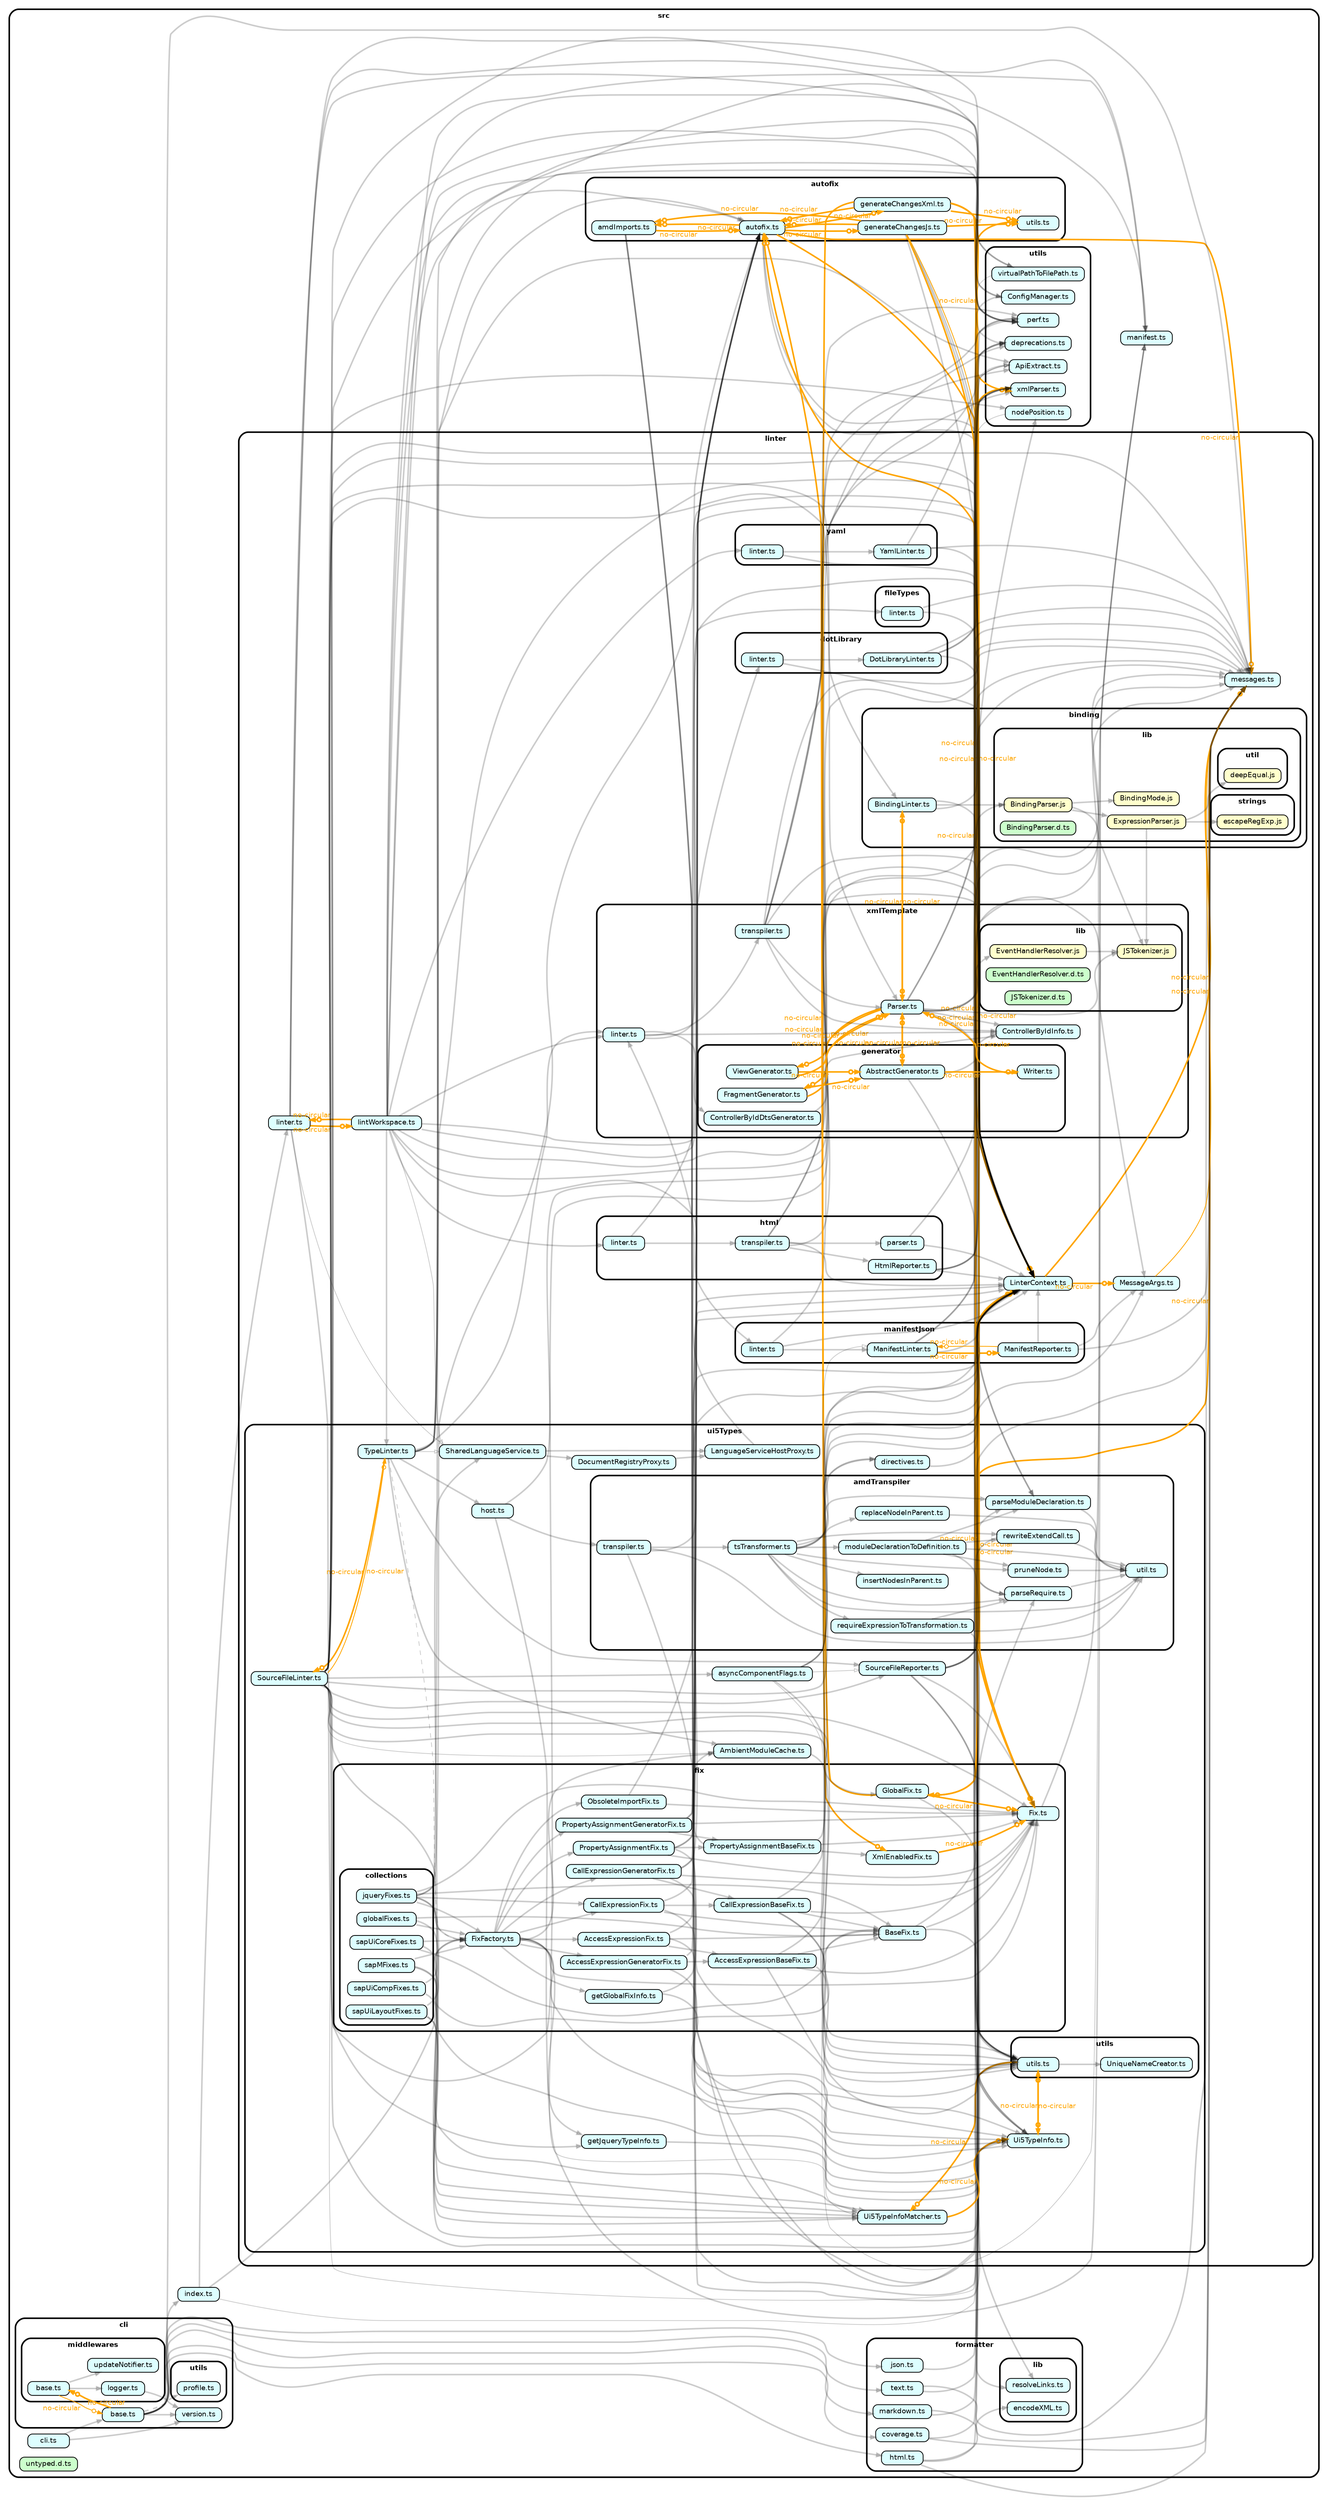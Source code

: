 strict digraph "dependency-cruiser output"{
    rankdir="LR" splines="true" overlap="false" nodesep="0.16" ranksep="0.18" fontname="Helvetica-bold" fontsize="9" style="rounded,bold,filled" fillcolor="#ffffff" compound="true"
    node [shape="box" style="rounded, filled" height="0.2" color="black" fillcolor="#ffffcc" fontcolor="black" fontname="Helvetica" fontsize="9"]
    edge [arrowhead="normal" arrowsize="0.6" penwidth="2.0" color="#00000033" fontname="Helvetica" fontsize="9"]

    subgraph "cluster_src" {label="src" subgraph "cluster_src/autofix" {label="autofix" "src/autofix/amdImports.ts" [label=<amdImports.ts> tooltip="amdImports.ts" URL="src/autofix/amdImports.ts" fillcolor="#ddfeff"] } }
    "src/autofix/amdImports.ts" -> "src/linter/ui5Types/amdTranspiler/parseModuleDeclaration.ts"
    "src/autofix/amdImports.ts" -> "src/linter/ui5Types/amdTranspiler/parseRequire.ts"
    "src/autofix/amdImports.ts" -> "src/linter/ui5Types/utils/utils.ts"
    "src/autofix/amdImports.ts" -> "src/autofix/autofix.ts" [xlabel="no-circular" tooltip="no-circular" arrowhead="normalnoneodot" fontcolor="orange" color="orange"]
    subgraph "cluster_src" {label="src" subgraph "cluster_src/autofix" {label="autofix" "src/autofix/autofix.ts" [label=<autofix.ts> tooltip="autofix.ts" URL="src/autofix/autofix.ts" fillcolor="#ddfeff"] } }
    "src/autofix/autofix.ts" -> "src/linter/LinterContext.ts" [xlabel="no-circular" tooltip="no-circular" arrowhead="normalnoneodot" fontcolor="orange" color="orange"]
    "src/autofix/autofix.ts" -> "src/linter/messages.ts" [xlabel="no-circular" tooltip="no-circular" arrowhead="normalnoneodot" fontcolor="orange" color="orange"]
    "src/autofix/autofix.ts" -> "src/linter/ui5Types/amdTranspiler/parseModuleDeclaration.ts"
    "src/autofix/autofix.ts" -> "src/linter/ui5Types/amdTranspiler/parseRequire.ts"
    "src/autofix/autofix.ts" -> "src/autofix/amdImports.ts" [xlabel="no-circular" tooltip="no-circular" arrowhead="normalnoneodot" fontcolor="orange" color="orange"]
    "src/autofix/autofix.ts" -> "src/autofix/generateChangesJs.ts" [xlabel="no-circular" tooltip="no-circular" arrowhead="normalnoneodot" fontcolor="orange" color="orange"]
    "src/autofix/autofix.ts" -> "src/autofix/generateChangesXml.ts" [xlabel="no-circular" tooltip="no-circular" arrowhead="normalnoneodot" fontcolor="orange" color="orange"]
    subgraph "cluster_src" {label="src" subgraph "cluster_src/autofix" {label="autofix" "src/autofix/generateChangesJs.ts" [label=<generateChangesJs.ts> tooltip="generateChangesJs.ts" URL="src/autofix/generateChangesJs.ts" fillcolor="#ddfeff"] } }
    "src/autofix/generateChangesJs.ts" -> "src/linter/LinterContext.ts" [xlabel="no-circular" tooltip="no-circular" arrowhead="normalnoneodot" penwidth="1.0" fontcolor="orange" color="orange"]
    "src/autofix/generateChangesJs.ts" -> "src/linter/ui5Types/amdTranspiler/parseModuleDeclaration.ts"
    "src/autofix/generateChangesJs.ts" -> "src/linter/ui5Types/amdTranspiler/parseRequire.ts"
    "src/autofix/generateChangesJs.ts" -> "src/linter/ui5Types/fix/Fix.ts" [xlabel="no-circular" tooltip="no-circular" arrowhead="normalnoneodot" fontcolor="orange" color="orange"]
    "src/autofix/generateChangesJs.ts" -> "src/linter/ui5Types/utils/utils.ts"
    "src/autofix/generateChangesJs.ts" -> "src/autofix/amdImports.ts" [xlabel="no-circular" tooltip="no-circular" arrowhead="normalnoneodot" fontcolor="orange" color="orange"]
    "src/autofix/generateChangesJs.ts" -> "src/autofix/autofix.ts" [xlabel="no-circular" tooltip="no-circular" arrowhead="normalnoneodot" fontcolor="orange" color="orange"]
    "src/autofix/generateChangesJs.ts" -> "src/autofix/utils.ts" [xlabel="no-circular" tooltip="no-circular" arrowhead="normalnoneodot" fontcolor="orange" color="orange"]
    subgraph "cluster_src" {label="src" subgraph "cluster_src/autofix" {label="autofix" "src/autofix/generateChangesXml.ts" [label=<generateChangesXml.ts> tooltip="generateChangesXml.ts" URL="src/autofix/generateChangesXml.ts" fillcolor="#ddfeff"] } }
    "src/autofix/generateChangesXml.ts" -> "src/linter/LinterContext.ts" [xlabel="no-circular" tooltip="no-circular" arrowhead="normalnoneodot" fontcolor="orange" color="orange"]
    "src/autofix/generateChangesXml.ts" -> "src/linter/ui5Types/fix/Fix.ts" [xlabel="no-circular" tooltip="no-circular" arrowhead="normalnoneodot" fontcolor="orange" color="orange"]
    "src/autofix/generateChangesXml.ts" -> "src/linter/ui5Types/fix/XmlEnabledFix.ts" [xlabel="no-circular" tooltip="no-circular" arrowhead="normalnoneodot" fontcolor="orange" color="orange"]
    "src/autofix/generateChangesXml.ts" -> "src/utils/xmlParser.ts" [xlabel="no-circular" tooltip="no-circular" arrowhead="normalnoneodot" fontcolor="orange" color="orange"]
    "src/autofix/generateChangesXml.ts" -> "src/autofix/autofix.ts" [xlabel="no-circular" tooltip="no-circular" arrowhead="normalnoneodot" fontcolor="orange" color="orange"]
    "src/autofix/generateChangesXml.ts" -> "src/autofix/utils.ts" [xlabel="no-circular" tooltip="no-circular" arrowhead="normalnoneodot" fontcolor="orange" color="orange"]
    subgraph "cluster_src" {label="src" subgraph "cluster_src/autofix" {label="autofix" "src/autofix/utils.ts" [label=<utils.ts> tooltip="utils.ts" URL="src/autofix/utils.ts" fillcolor="#ddfeff"] } }
    "src/autofix/utils.ts" -> "src/linter/ui5Types/fix/Fix.ts" [xlabel="no-circular" tooltip="no-circular" arrowhead="normalnoneodot" fontcolor="orange" color="orange"]
    subgraph "cluster_src" {label="src" "src/cli.ts" [label=<cli.ts> tooltip="cli.ts" URL="src/cli.ts" fillcolor="#ddfeff"] }
    "src/cli.ts" -> "src/cli/base.ts"
    "src/cli.ts" -> "src/cli/version.ts"
    subgraph "cluster_src" {label="src" subgraph "cluster_src/cli" {label="cli" "src/cli/base.ts" [label=<base.ts> tooltip="base.ts" URL="src/cli/base.ts" fillcolor="#ddfeff"] } }
    "src/cli/base.ts" -> "src/formatter/coverage.ts"
    "src/cli/base.ts" -> "src/formatter/html.ts"
    "src/cli/base.ts" -> "src/formatter/json.ts"
    "src/cli/base.ts" -> "src/formatter/markdown.ts"
    "src/cli/base.ts" -> "src/formatter/text.ts"
    "src/cli/base.ts" -> "src/index.ts"
    "src/cli/base.ts" -> "src/linter/messages.ts"
    "src/cli/base.ts" -> "src/cli/middlewares/base.ts" [xlabel="no-circular" tooltip="no-circular" arrowhead="normalnoneodot" fontcolor="orange" color="orange"]
    "src/cli/base.ts" -> "src/cli/utils/profile.ts" [style="dashed"]
    "src/cli/base.ts" -> "src/cli/version.ts"
    subgraph "cluster_src" {label="src" subgraph "cluster_src/cli" {label="cli" subgraph "cluster_src/cli/middlewares" {label="middlewares" "src/cli/middlewares/base.ts" [label=<base.ts> tooltip="base.ts" URL="src/cli/middlewares/base.ts" fillcolor="#ddfeff"] } } }
    "src/cli/middlewares/base.ts" -> "src/cli/base.ts" [xlabel="no-circular" tooltip="no-circular" arrowhead="normalnoneodot" penwidth="1.0" fontcolor="orange" color="orange"]
    "src/cli/middlewares/base.ts" -> "src/cli/middlewares/logger.ts"
    "src/cli/middlewares/base.ts" -> "src/cli/middlewares/updateNotifier.ts"
    subgraph "cluster_src" {label="src" subgraph "cluster_src/cli" {label="cli" subgraph "cluster_src/cli/middlewares" {label="middlewares" "src/cli/middlewares/logger.ts" [label=<logger.ts> tooltip="logger.ts" URL="src/cli/middlewares/logger.ts" fillcolor="#ddfeff"] } } }
    "src/cli/middlewares/logger.ts" -> "src/cli/version.ts"
    subgraph "cluster_src" {label="src" subgraph "cluster_src/cli" {label="cli" subgraph "cluster_src/cli/middlewares" {label="middlewares" "src/cli/middlewares/updateNotifier.ts" [label=<updateNotifier.ts> tooltip="updateNotifier.ts" URL="src/cli/middlewares/updateNotifier.ts" fillcolor="#ddfeff"] } } }
    subgraph "cluster_src" {label="src" subgraph "cluster_src/cli" {label="cli" subgraph "cluster_src/cli/utils" {label="utils" "src/cli/utils/profile.ts" [label=<profile.ts> tooltip="profile.ts" URL="src/cli/utils/profile.ts" fillcolor="#ddfeff"] } } }
    subgraph "cluster_src" {label="src" subgraph "cluster_src/cli" {label="cli" "src/cli/version.ts" [label=<version.ts> tooltip="version.ts" URL="src/cli/version.ts" fillcolor="#ddfeff"] } }
    subgraph "cluster_src" {label="src" subgraph "cluster_src/formatter" {label="formatter" "src/formatter/coverage.ts" [label=<coverage.ts> tooltip="coverage.ts" URL="src/formatter/coverage.ts" fillcolor="#ddfeff"] } }
    "src/formatter/coverage.ts" -> "src/linter/LinterContext.ts"
    "src/formatter/coverage.ts" -> "src/linter/messages.ts"
    subgraph "cluster_src" {label="src" subgraph "cluster_src/formatter" {label="formatter" "src/formatter/html.ts" [label=<html.ts> tooltip="html.ts" URL="src/formatter/html.ts" fillcolor="#ddfeff"] } }
    "src/formatter/html.ts" -> "src/linter/LinterContext.ts"
    "src/formatter/html.ts" -> "src/linter/messages.ts"
    "src/formatter/html.ts" -> "src/formatter/lib/encodeXML.ts"
    subgraph "cluster_src" {label="src" subgraph "cluster_src/formatter" {label="formatter" "src/formatter/json.ts" [label=<json.ts> tooltip="json.ts" URL="src/formatter/json.ts" fillcolor="#ddfeff"] } }
    "src/formatter/json.ts" -> "src/linter/LinterContext.ts"
    subgraph "cluster_src" {label="src" subgraph "cluster_src/formatter" {label="formatter" subgraph "cluster_src/formatter/lib" {label="lib" "src/formatter/lib/encodeXML.ts" [label=<encodeXML.ts> tooltip="encodeXML.ts" URL="src/formatter/lib/encodeXML.ts" fillcolor="#ddfeff"] } } }
    subgraph "cluster_src" {label="src" subgraph "cluster_src/formatter" {label="formatter" subgraph "cluster_src/formatter/lib" {label="lib" "src/formatter/lib/resolveLinks.ts" [label=<resolveLinks.ts> tooltip="resolveLinks.ts" URL="src/formatter/lib/resolveLinks.ts" fillcolor="#ddfeff"] } } }
    subgraph "cluster_src" {label="src" subgraph "cluster_src/formatter" {label="formatter" "src/formatter/markdown.ts" [label=<markdown.ts> tooltip="markdown.ts" URL="src/formatter/markdown.ts" fillcolor="#ddfeff"] } }
    "src/formatter/markdown.ts" -> "src/linter/LinterContext.ts"
    "src/formatter/markdown.ts" -> "src/linter/messages.ts"
    subgraph "cluster_src" {label="src" subgraph "cluster_src/formatter" {label="formatter" "src/formatter/text.ts" [label=<text.ts> tooltip="text.ts" URL="src/formatter/text.ts" fillcolor="#ddfeff"] } }
    "src/formatter/text.ts" -> "src/linter/LinterContext.ts"
    "src/formatter/text.ts" -> "src/linter/messages.ts"
    subgraph "cluster_src" {label="src" "src/index.ts" [label=<index.ts> tooltip="index.ts" URL="src/index.ts" fillcolor="#ddfeff"] }
    "src/index.ts" -> "src/linter/linter.ts"
    "src/index.ts" -> "src/linter/LinterContext.ts" [arrowhead="onormal" penwidth="1.0"]
    "src/index.ts" -> "src/linter/ui5Types/SharedLanguageService.ts"
    subgraph "cluster_src" {label="src" subgraph "cluster_src/linter" {label="linter" "src/linter/LinterContext.ts" [label=<LinterContext.ts> tooltip="LinterContext.ts" URL="src/linter/LinterContext.ts" fillcolor="#ddfeff"] } }
    "src/linter/LinterContext.ts" -> "src/formatter/lib/resolveLinks.ts"
    "src/linter/LinterContext.ts" -> "src/linter/MessageArgs.ts" [xlabel="no-circular" tooltip="no-circular" arrowhead="normalnoneodot" fontcolor="orange" color="orange"]
    "src/linter/LinterContext.ts" -> "src/linter/messages.ts" [xlabel="no-circular" tooltip="no-circular" arrowhead="normalnoneodot" fontcolor="orange" color="orange"]
    "src/linter/LinterContext.ts" -> "src/linter/ui5Types/fix/Fix.ts" [xlabel="no-circular" tooltip="no-circular" arrowhead="normalnoneodot" fontcolor="orange" color="orange"]
    "src/linter/LinterContext.ts" -> "src/linter/ui5Types/Ui5TypeInfo.ts"
    subgraph "cluster_src" {label="src" subgraph "cluster_src/linter" {label="linter" "src/linter/MessageArgs.ts" [label=<MessageArgs.ts> tooltip="MessageArgs.ts" URL="src/linter/MessageArgs.ts" fillcolor="#ddfeff"] } }
    "src/linter/MessageArgs.ts" -> "src/linter/messages.ts" [xlabel="no-circular" tooltip="no-circular" arrowhead="normalnoneodot" penwidth="1.0" fontcolor="orange" color="orange"]
    subgraph "cluster_src" {label="src" subgraph "cluster_src/linter" {label="linter" subgraph "cluster_src/linter/binding" {label="binding" "src/linter/binding/BindingLinter.ts" [label=<BindingLinter.ts> tooltip="BindingLinter.ts" URL="src/linter/binding/BindingLinter.ts" fillcolor="#ddfeff"] } } }
    "src/linter/binding/BindingLinter.ts" -> "src/linter/LinterContext.ts"
    "src/linter/binding/BindingLinter.ts" -> "src/linter/messages.ts"
    "src/linter/binding/BindingLinter.ts" -> "src/linter/xmlTemplate/Parser.ts" [xlabel="no-circular" tooltip="no-circular" arrowhead="normalnoneodot" fontcolor="orange" color="orange"]
    "src/linter/binding/BindingLinter.ts" -> "src/linter/binding/lib/BindingParser.js"
    subgraph "cluster_src" {label="src" subgraph "cluster_src/linter" {label="linter" subgraph "cluster_src/linter/binding" {label="binding" subgraph "cluster_src/linter/binding/lib" {label="lib" "src/linter/binding/lib/BindingMode.js" [label=<BindingMode.js> tooltip="BindingMode.js" URL="src/linter/binding/lib/BindingMode.js" ] } } } }
    subgraph "cluster_src" {label="src" subgraph "cluster_src/linter" {label="linter" subgraph "cluster_src/linter/binding" {label="binding" subgraph "cluster_src/linter/binding/lib" {label="lib" "src/linter/binding/lib/BindingParser.d.ts" [label=<BindingParser.d.ts> tooltip="BindingParser.d.ts" URL="src/linter/binding/lib/BindingParser.d.ts" fillcolor="#ccffcc"] } } } }
    subgraph "cluster_src" {label="src" subgraph "cluster_src/linter" {label="linter" subgraph "cluster_src/linter/binding" {label="binding" subgraph "cluster_src/linter/binding/lib" {label="lib" "src/linter/binding/lib/BindingParser.js" [label=<BindingParser.js> tooltip="BindingParser.js" URL="src/linter/binding/lib/BindingParser.js" ] } } } }
    "src/linter/binding/lib/BindingParser.js" -> "src/linter/xmlTemplate/lib/JSTokenizer.js"
    "src/linter/binding/lib/BindingParser.js" -> "src/linter/binding/lib/BindingMode.js"
    "src/linter/binding/lib/BindingParser.js" -> "src/linter/binding/lib/ExpressionParser.js"
    subgraph "cluster_src" {label="src" subgraph "cluster_src/linter" {label="linter" subgraph "cluster_src/linter/binding" {label="binding" subgraph "cluster_src/linter/binding/lib" {label="lib" "src/linter/binding/lib/BindingParser.js" [label=<BindingParser.js> tooltip="BindingParser.js" URL="src/linter/binding/lib/BindingParser.js" ] } } } }
    subgraph "cluster_src" {label="src" subgraph "cluster_src/linter" {label="linter" subgraph "cluster_src/linter/binding" {label="binding" subgraph "cluster_src/linter/binding/lib" {label="lib" "src/linter/binding/lib/ExpressionParser.js" [label=<ExpressionParser.js> tooltip="ExpressionParser.js" URL="src/linter/binding/lib/ExpressionParser.js" ] } } } }
    "src/linter/binding/lib/ExpressionParser.js" -> "src/linter/xmlTemplate/lib/JSTokenizer.js"
    "src/linter/binding/lib/ExpressionParser.js" -> "src/linter/binding/lib/strings/escapeRegExp.js"
    "src/linter/binding/lib/ExpressionParser.js" -> "src/linter/binding/lib/util/deepEqual.js"
    subgraph "cluster_src" {label="src" subgraph "cluster_src/linter" {label="linter" subgraph "cluster_src/linter/binding" {label="binding" subgraph "cluster_src/linter/binding/lib" {label="lib" "src/linter/binding/lib/ExpressionParser.js" [label=<ExpressionParser.js> tooltip="ExpressionParser.js" URL="src/linter/binding/lib/ExpressionParser.js" ] } } } }
    subgraph "cluster_src" {label="src" subgraph "cluster_src/linter" {label="linter" subgraph "cluster_src/linter/binding" {label="binding" subgraph "cluster_src/linter/binding/lib" {label="lib" subgraph "cluster_src/linter/binding/lib/strings" {label="strings" "src/linter/binding/lib/strings/escapeRegExp.js" [label=<escapeRegExp.js> tooltip="escapeRegExp.js" URL="src/linter/binding/lib/strings/escapeRegExp.js" ] } } } } }
    subgraph "cluster_src" {label="src" subgraph "cluster_src/linter" {label="linter" subgraph "cluster_src/linter/binding" {label="binding" subgraph "cluster_src/linter/binding/lib" {label="lib" subgraph "cluster_src/linter/binding/lib/strings" {label="strings" "src/linter/binding/lib/strings/escapeRegExp.js" [label=<escapeRegExp.js> tooltip="escapeRegExp.js" URL="src/linter/binding/lib/strings/escapeRegExp.js" ] } } } } }
    subgraph "cluster_src" {label="src" subgraph "cluster_src/linter" {label="linter" subgraph "cluster_src/linter/binding" {label="binding" subgraph "cluster_src/linter/binding/lib" {label="lib" subgraph "cluster_src/linter/binding/lib/util" {label="util" "src/linter/binding/lib/util/deepEqual.js" [label=<deepEqual.js> tooltip="deepEqual.js" URL="src/linter/binding/lib/util/deepEqual.js" ] } } } } }
    subgraph "cluster_src" {label="src" subgraph "cluster_src/linter" {label="linter" subgraph "cluster_src/linter/binding" {label="binding" subgraph "cluster_src/linter/binding/lib" {label="lib" subgraph "cluster_src/linter/binding/lib/util" {label="util" "src/linter/binding/lib/util/deepEqual.js" [label=<deepEqual.js> tooltip="deepEqual.js" URL="src/linter/binding/lib/util/deepEqual.js" ] } } } } }
    subgraph "cluster_src" {label="src" subgraph "cluster_src/linter" {label="linter" subgraph "cluster_src/linter/dotLibrary" {label="dotLibrary" "src/linter/dotLibrary/DotLibraryLinter.ts" [label=<DotLibraryLinter.ts> tooltip="DotLibraryLinter.ts" URL="src/linter/dotLibrary/DotLibraryLinter.ts" fillcolor="#ddfeff"] } } }
    "src/linter/dotLibrary/DotLibraryLinter.ts" -> "src/utils/deprecations.ts"
    "src/linter/dotLibrary/DotLibraryLinter.ts" -> "src/utils/xmlParser.ts"
    "src/linter/dotLibrary/DotLibraryLinter.ts" -> "src/linter/LinterContext.ts"
    "src/linter/dotLibrary/DotLibraryLinter.ts" -> "src/linter/messages.ts"
    subgraph "cluster_src" {label="src" subgraph "cluster_src/linter" {label="linter" subgraph "cluster_src/linter/dotLibrary" {label="dotLibrary" "src/linter/dotLibrary/linter.ts" [label=<linter.ts> tooltip="linter.ts" URL="src/linter/dotLibrary/linter.ts" fillcolor="#ddfeff"] } } }
    "src/linter/dotLibrary/linter.ts" -> "src/linter/LinterContext.ts"
    "src/linter/dotLibrary/linter.ts" -> "src/linter/dotLibrary/DotLibraryLinter.ts"
    subgraph "cluster_src" {label="src" subgraph "cluster_src/linter" {label="linter" subgraph "cluster_src/linter/fileTypes" {label="fileTypes" "src/linter/fileTypes/linter.ts" [label=<linter.ts> tooltip="linter.ts" URL="src/linter/fileTypes/linter.ts" fillcolor="#ddfeff"] } } }
    "src/linter/fileTypes/linter.ts" -> "src/linter/LinterContext.ts"
    "src/linter/fileTypes/linter.ts" -> "src/linter/messages.ts"
    subgraph "cluster_src" {label="src" subgraph "cluster_src/linter" {label="linter" subgraph "cluster_src/linter/html" {label="html" "src/linter/html/HtmlReporter.ts" [label=<HtmlReporter.ts> tooltip="HtmlReporter.ts" URL="src/linter/html/HtmlReporter.ts" fillcolor="#ddfeff"] } } }
    "src/linter/html/HtmlReporter.ts" -> "src/utils/xmlParser.ts"
    "src/linter/html/HtmlReporter.ts" -> "src/linter/LinterContext.ts"
    "src/linter/html/HtmlReporter.ts" -> "src/linter/MessageArgs.ts"
    "src/linter/html/HtmlReporter.ts" -> "src/linter/messages.ts"
    subgraph "cluster_src" {label="src" subgraph "cluster_src/linter" {label="linter" subgraph "cluster_src/linter/html" {label="html" "src/linter/html/linter.ts" [label=<linter.ts> tooltip="linter.ts" URL="src/linter/html/linter.ts" fillcolor="#ddfeff"] } } }
    "src/linter/html/linter.ts" -> "src/linter/LinterContext.ts"
    "src/linter/html/linter.ts" -> "src/linter/html/transpiler.ts"
    subgraph "cluster_src" {label="src" subgraph "cluster_src/linter" {label="linter" subgraph "cluster_src/linter/html" {label="html" "src/linter/html/parser.ts" [label=<parser.ts> tooltip="parser.ts" URL="src/linter/html/parser.ts" fillcolor="#ddfeff"] } } }
    "src/linter/html/parser.ts" -> "src/utils/xmlParser.ts"
    "src/linter/html/parser.ts" -> "src/linter/LinterContext.ts"
    subgraph "cluster_src" {label="src" subgraph "cluster_src/linter" {label="linter" subgraph "cluster_src/linter/html" {label="html" "src/linter/html/transpiler.ts" [label=<transpiler.ts> tooltip="transpiler.ts" URL="src/linter/html/transpiler.ts" fillcolor="#ddfeff"] } } }
    "src/linter/html/transpiler.ts" -> "src/utils/deprecations.ts"
    "src/linter/html/transpiler.ts" -> "src/utils/perf.ts"
    "src/linter/html/transpiler.ts" -> "src/linter/LinterContext.ts"
    "src/linter/html/transpiler.ts" -> "src/linter/messages.ts"
    "src/linter/html/transpiler.ts" -> "src/linter/html/HtmlReporter.ts"
    "src/linter/html/transpiler.ts" -> "src/linter/html/parser.ts"
    subgraph "cluster_src" {label="src" subgraph "cluster_src/linter" {label="linter" "src/linter/lintWorkspace.ts" [label=<lintWorkspace.ts> tooltip="lintWorkspace.ts" URL="src/linter/lintWorkspace.ts" fillcolor="#ddfeff"] } }
    "src/linter/lintWorkspace.ts" -> "src/autofix/autofix.ts"
    "src/linter/lintWorkspace.ts" -> "src/manifest.ts"
    "src/linter/lintWorkspace.ts" -> "src/utils/ConfigManager.ts"
    "src/linter/lintWorkspace.ts" -> "src/utils/perf.ts"
    "src/linter/lintWorkspace.ts" -> "src/utils/virtualPathToFilePath.ts"
    "src/linter/lintWorkspace.ts" -> "src/linter/dotLibrary/linter.ts"
    "src/linter/lintWorkspace.ts" -> "src/linter/fileTypes/linter.ts"
    "src/linter/lintWorkspace.ts" -> "src/linter/html/linter.ts"
    "src/linter/lintWorkspace.ts" -> "src/linter/linter.ts" [xlabel="no-circular" tooltip="no-circular" arrowhead="normalnoneodot" fontcolor="orange" color="orange"]
    "src/linter/lintWorkspace.ts" -> "src/linter/LinterContext.ts"
    "src/linter/lintWorkspace.ts" -> "src/linter/manifestJson/linter.ts"
    "src/linter/lintWorkspace.ts" -> "src/linter/messages.ts"
    "src/linter/lintWorkspace.ts" -> "src/linter/ui5Types/SharedLanguageService.ts" [arrowhead="onormal" penwidth="1.0"]
    "src/linter/lintWorkspace.ts" -> "src/linter/ui5Types/TypeLinter.ts"
    "src/linter/lintWorkspace.ts" -> "src/linter/xmlTemplate/linter.ts"
    "src/linter/lintWorkspace.ts" -> "src/linter/yaml/linter.ts"
    subgraph "cluster_src" {label="src" subgraph "cluster_src/linter" {label="linter" "src/linter/linter.ts" [label=<linter.ts> tooltip="linter.ts" URL="src/linter/linter.ts" fillcolor="#ddfeff"] } }
    "src/linter/linter.ts" -> "src/utils/ConfigManager.ts"
    "src/linter/linter.ts" -> "src/utils/perf.ts"
    "src/linter/linter.ts" -> "src/utils/virtualPathToFilePath.ts"
    "src/linter/linter.ts" -> "src/linter/LinterContext.ts"
    "src/linter/linter.ts" -> "src/linter/lintWorkspace.ts" [xlabel="no-circular" tooltip="no-circular" arrowhead="normalnoneodot" fontcolor="orange" color="orange"]
    "src/linter/linter.ts" -> "src/linter/ui5Types/SharedLanguageService.ts" [arrowhead="onormal" penwidth="1.0"]
    subgraph "cluster_src" {label="src" subgraph "cluster_src/linter" {label="linter" subgraph "cluster_src/linter/manifestJson" {label="manifestJson" "src/linter/manifestJson/ManifestLinter.ts" [label=<ManifestLinter.ts> tooltip="ManifestLinter.ts" URL="src/linter/manifestJson/ManifestLinter.ts" fillcolor="#ddfeff"] } } }
    "src/linter/manifestJson/ManifestLinter.ts" -> "src/utils/deprecations.ts"
    "src/linter/manifestJson/ManifestLinter.ts" -> "src/linter/LinterContext.ts"
    "src/linter/manifestJson/ManifestLinter.ts" -> "src/linter/messages.ts"
    "src/linter/manifestJson/ManifestLinter.ts" -> "src/linter/manifestJson/ManifestReporter.ts" [xlabel="no-circular" tooltip="no-circular" arrowhead="normalnoneodot" fontcolor="orange" color="orange"]
    subgraph "cluster_src" {label="src" subgraph "cluster_src/linter" {label="linter" subgraph "cluster_src/linter/manifestJson" {label="manifestJson" "src/linter/manifestJson/ManifestReporter.ts" [label=<ManifestReporter.ts> tooltip="ManifestReporter.ts" URL="src/linter/manifestJson/ManifestReporter.ts" fillcolor="#ddfeff"] } } }
    "src/linter/manifestJson/ManifestReporter.ts" -> "src/linter/LinterContext.ts"
    "src/linter/manifestJson/ManifestReporter.ts" -> "src/linter/MessageArgs.ts"
    "src/linter/manifestJson/ManifestReporter.ts" -> "src/linter/messages.ts"
    "src/linter/manifestJson/ManifestReporter.ts" -> "src/linter/manifestJson/ManifestLinter.ts" [xlabel="no-circular" tooltip="no-circular" arrowhead="normalnoneodot" penwidth="1.0" fontcolor="orange" color="orange"]
    subgraph "cluster_src" {label="src" subgraph "cluster_src/linter" {label="linter" subgraph "cluster_src/linter/manifestJson" {label="manifestJson" "src/linter/manifestJson/linter.ts" [label=<linter.ts> tooltip="linter.ts" URL="src/linter/manifestJson/linter.ts" fillcolor="#ddfeff"] } } }
    "src/linter/manifestJson/linter.ts" -> "src/utils/perf.ts"
    "src/linter/manifestJson/linter.ts" -> "src/linter/LinterContext.ts"
    "src/linter/manifestJson/linter.ts" -> "src/linter/manifestJson/ManifestLinter.ts"
    subgraph "cluster_src" {label="src" subgraph "cluster_src/linter" {label="linter" "src/linter/messages.ts" [label=<messages.ts> tooltip="messages.ts" URL="src/linter/messages.ts" fillcolor="#ddfeff"] } }
    "src/linter/messages.ts" -> "src/linter/ui5Types/fix/GlobalFix.ts" [xlabel="no-circular" tooltip="no-circular" arrowhead="normalnoneodot" fontcolor="orange" color="orange"]
    subgraph "cluster_src" {label="src" subgraph "cluster_src/linter" {label="linter" subgraph "cluster_src/linter/ui5Types" {label="ui5Types" "src/linter/ui5Types/AmbientModuleCache.ts" [label=<AmbientModuleCache.ts> tooltip="AmbientModuleCache.ts" URL="src/linter/ui5Types/AmbientModuleCache.ts" fillcolor="#ddfeff"] } } }
    "src/linter/ui5Types/AmbientModuleCache.ts" -> "src/linter/ui5Types/utils/utils.ts"
    subgraph "cluster_src" {label="src" subgraph "cluster_src/linter" {label="linter" subgraph "cluster_src/linter/ui5Types" {label="ui5Types" "src/linter/ui5Types/DocumentRegistryProxy.ts" [label=<DocumentRegistryProxy.ts> tooltip="DocumentRegistryProxy.ts" URL="src/linter/ui5Types/DocumentRegistryProxy.ts" fillcolor="#ddfeff"] } } }
    "src/linter/ui5Types/DocumentRegistryProxy.ts" -> "src/linter/ui5Types/LanguageServiceHostProxy.ts"
    subgraph "cluster_src" {label="src" subgraph "cluster_src/linter" {label="linter" subgraph "cluster_src/linter/ui5Types" {label="ui5Types" "src/linter/ui5Types/LanguageServiceHostProxy.ts" [label=<LanguageServiceHostProxy.ts> tooltip="LanguageServiceHostProxy.ts" URL="src/linter/ui5Types/LanguageServiceHostProxy.ts" fillcolor="#ddfeff"] } } }
    "src/linter/ui5Types/LanguageServiceHostProxy.ts" -> "src/linter/xmlTemplate/linter.ts"
    subgraph "cluster_src" {label="src" subgraph "cluster_src/linter" {label="linter" subgraph "cluster_src/linter/ui5Types" {label="ui5Types" "src/linter/ui5Types/SharedLanguageService.ts" [label=<SharedLanguageService.ts> tooltip="SharedLanguageService.ts" URL="src/linter/ui5Types/SharedLanguageService.ts" fillcolor="#ddfeff"] } } }
    "src/linter/ui5Types/SharedLanguageService.ts" -> "src/linter/ui5Types/DocumentRegistryProxy.ts"
    "src/linter/ui5Types/SharedLanguageService.ts" -> "src/linter/ui5Types/LanguageServiceHostProxy.ts"
    subgraph "cluster_src" {label="src" subgraph "cluster_src/linter" {label="linter" subgraph "cluster_src/linter/ui5Types" {label="ui5Types" "src/linter/ui5Types/SourceFileLinter.ts" [label=<SourceFileLinter.ts> tooltip="SourceFileLinter.ts" URL="src/linter/ui5Types/SourceFileLinter.ts" fillcolor="#ddfeff"] } } }
    "src/linter/ui5Types/SourceFileLinter.ts" -> "src/manifest.ts"
    "src/linter/ui5Types/SourceFileLinter.ts" -> "src/utils/ApiExtract.ts" [arrowhead="onormal" penwidth="1.0"]
    "src/linter/ui5Types/SourceFileLinter.ts" -> "src/utils/deprecations.ts"
    "src/linter/ui5Types/SourceFileLinter.ts" -> "src/utils/nodePosition.ts"
    "src/linter/ui5Types/SourceFileLinter.ts" -> "src/utils/perf.ts"
    "src/linter/ui5Types/SourceFileLinter.ts" -> "src/linter/binding/BindingLinter.ts"
    "src/linter/ui5Types/SourceFileLinter.ts" -> "src/linter/LinterContext.ts"
    "src/linter/ui5Types/SourceFileLinter.ts" -> "src/linter/messages.ts"
    "src/linter/ui5Types/SourceFileLinter.ts" -> "src/linter/xmlTemplate/Parser.ts"
    "src/linter/ui5Types/SourceFileLinter.ts" -> "src/linter/ui5Types/AmbientModuleCache.ts" [arrowhead="onormal" penwidth="1.0"]
    "src/linter/ui5Types/SourceFileLinter.ts" -> "src/linter/ui5Types/asyncComponentFlags.ts"
    "src/linter/ui5Types/SourceFileLinter.ts" -> "src/linter/ui5Types/directives.ts"
    "src/linter/ui5Types/SourceFileLinter.ts" -> "src/linter/ui5Types/fix/Fix.ts"
    "src/linter/ui5Types/SourceFileLinter.ts" -> "src/linter/ui5Types/fix/FixFactory.ts"
    "src/linter/ui5Types/SourceFileLinter.ts" -> "src/linter/ui5Types/fix/GlobalFix.ts"
    "src/linter/ui5Types/SourceFileLinter.ts" -> "src/linter/ui5Types/getJqueryTypeInfo.ts"
    "src/linter/ui5Types/SourceFileLinter.ts" -> "src/linter/ui5Types/SourceFileReporter.ts"
    "src/linter/ui5Types/SourceFileLinter.ts" -> "src/linter/ui5Types/TypeLinter.ts" [xlabel="no-circular" tooltip="no-circular" arrowhead="normalnoneodot" penwidth="1.0" fontcolor="orange" color="orange"]
    "src/linter/ui5Types/SourceFileLinter.ts" -> "src/linter/ui5Types/Ui5TypeInfo.ts"
    "src/linter/ui5Types/SourceFileLinter.ts" -> "src/linter/ui5Types/utils/utils.ts"
    subgraph "cluster_src" {label="src" subgraph "cluster_src/linter" {label="linter" subgraph "cluster_src/linter/ui5Types" {label="ui5Types" "src/linter/ui5Types/SourceFileReporter.ts" [label=<SourceFileReporter.ts> tooltip="SourceFileReporter.ts" URL="src/linter/ui5Types/SourceFileReporter.ts" fillcolor="#ddfeff"] } } }
    "src/linter/ui5Types/SourceFileReporter.ts" -> "src/formatter/lib/resolveLinks.ts"
    "src/linter/ui5Types/SourceFileReporter.ts" -> "src/utils/nodePosition.ts"
    "src/linter/ui5Types/SourceFileReporter.ts" -> "src/linter/LinterContext.ts"
    "src/linter/ui5Types/SourceFileReporter.ts" -> "src/linter/MessageArgs.ts"
    "src/linter/ui5Types/SourceFileReporter.ts" -> "src/linter/messages.ts"
    "src/linter/ui5Types/SourceFileReporter.ts" -> "src/linter/ui5Types/fix/Fix.ts"
    "src/linter/ui5Types/SourceFileReporter.ts" -> "src/linter/ui5Types/Ui5TypeInfo.ts"
    subgraph "cluster_src" {label="src" subgraph "cluster_src/linter" {label="linter" subgraph "cluster_src/linter/ui5Types" {label="ui5Types" "src/linter/ui5Types/TypeLinter.ts" [label=<TypeLinter.ts> tooltip="TypeLinter.ts" URL="src/linter/ui5Types/TypeLinter.ts" fillcolor="#ddfeff"] } } }
    "src/linter/ui5Types/TypeLinter.ts" -> "src/manifest.ts"
    "src/linter/ui5Types/TypeLinter.ts" -> "src/utils/ApiExtract.ts"
    "src/linter/ui5Types/TypeLinter.ts" -> "src/utils/perf.ts"
    "src/linter/ui5Types/TypeLinter.ts" -> "src/linter/LinterContext.ts"
    "src/linter/ui5Types/TypeLinter.ts" -> "src/linter/xmlTemplate/linter.ts"
    "src/linter/ui5Types/TypeLinter.ts" -> "src/linter/ui5Types/AmbientModuleCache.ts"
    "src/linter/ui5Types/TypeLinter.ts" -> "src/linter/ui5Types/fix/FixFactory.ts" [style="dashed"]
    "src/linter/ui5Types/TypeLinter.ts" -> "src/linter/ui5Types/fix/FixFactory.ts" [arrowhead="onormal" penwidth="1.0"]
    "src/linter/ui5Types/TypeLinter.ts" -> "src/linter/ui5Types/host.ts"
    "src/linter/ui5Types/TypeLinter.ts" -> "src/linter/ui5Types/SharedLanguageService.ts" [arrowhead="onormal" penwidth="1.0"]
    "src/linter/ui5Types/TypeLinter.ts" -> "src/linter/ui5Types/SourceFileLinter.ts" [xlabel="no-circular" tooltip="no-circular" arrowhead="normalnoneodot" fontcolor="orange" color="orange"]
    "src/linter/ui5Types/TypeLinter.ts" -> "src/linter/ui5Types/SourceFileReporter.ts"
    subgraph "cluster_src" {label="src" subgraph "cluster_src/linter" {label="linter" subgraph "cluster_src/linter/ui5Types" {label="ui5Types" "src/linter/ui5Types/Ui5TypeInfo.ts" [label=<Ui5TypeInfo.ts> tooltip="Ui5TypeInfo.ts" URL="src/linter/ui5Types/Ui5TypeInfo.ts" fillcolor="#ddfeff"] } } }
    "src/linter/ui5Types/Ui5TypeInfo.ts" -> "src/utils/ApiExtract.ts" [arrowhead="onormal" penwidth="1.0"]
    "src/linter/ui5Types/Ui5TypeInfo.ts" -> "src/linter/ui5Types/utils/utils.ts" [xlabel="no-circular" tooltip="no-circular" arrowhead="normalnoneodot" fontcolor="orange" color="orange"]
    subgraph "cluster_src" {label="src" subgraph "cluster_src/linter" {label="linter" subgraph "cluster_src/linter/ui5Types" {label="ui5Types" "src/linter/ui5Types/Ui5TypeInfoMatcher.ts" [label=<Ui5TypeInfoMatcher.ts> tooltip="Ui5TypeInfoMatcher.ts" URL="src/linter/ui5Types/Ui5TypeInfoMatcher.ts" fillcolor="#ddfeff"] } } }
    "src/linter/ui5Types/Ui5TypeInfoMatcher.ts" -> "src/linter/ui5Types/Ui5TypeInfo.ts" [xlabel="no-circular" tooltip="no-circular" arrowhead="normalnoneodot" fontcolor="orange" color="orange"]
    subgraph "cluster_src" {label="src" subgraph "cluster_src/linter" {label="linter" subgraph "cluster_src/linter/ui5Types" {label="ui5Types" subgraph "cluster_src/linter/ui5Types/amdTranspiler" {label="amdTranspiler" "src/linter/ui5Types/amdTranspiler/insertNodesInParent.ts" [label=<insertNodesInParent.ts> tooltip="insertNodesInParent.ts" URL="src/linter/ui5Types/amdTranspiler/insertNodesInParent.ts" fillcolor="#ddfeff"] } } } }
    subgraph "cluster_src" {label="src" subgraph "cluster_src/linter" {label="linter" subgraph "cluster_src/linter/ui5Types" {label="ui5Types" subgraph "cluster_src/linter/ui5Types/amdTranspiler" {label="amdTranspiler" "src/linter/ui5Types/amdTranspiler/moduleDeclarationToDefinition.ts" [label=<moduleDeclarationToDefinition.ts> tooltip="moduleDeclarationToDefinition.ts" URL="src/linter/ui5Types/amdTranspiler/moduleDeclarationToDefinition.ts" fillcolor="#ddfeff"] } } } }
    "src/linter/ui5Types/amdTranspiler/moduleDeclarationToDefinition.ts" -> "src/linter/ui5Types/utils/utils.ts"
    "src/linter/ui5Types/amdTranspiler/moduleDeclarationToDefinition.ts" -> "src/linter/ui5Types/amdTranspiler/parseModuleDeclaration.ts"
    "src/linter/ui5Types/amdTranspiler/moduleDeclarationToDefinition.ts" -> "src/linter/ui5Types/amdTranspiler/pruneNode.ts"
    "src/linter/ui5Types/amdTranspiler/moduleDeclarationToDefinition.ts" -> "src/linter/ui5Types/amdTranspiler/rewriteExtendCall.ts"
    "src/linter/ui5Types/amdTranspiler/moduleDeclarationToDefinition.ts" -> "src/linter/ui5Types/amdTranspiler/util.ts"
    subgraph "cluster_src" {label="src" subgraph "cluster_src/linter" {label="linter" subgraph "cluster_src/linter/ui5Types" {label="ui5Types" subgraph "cluster_src/linter/ui5Types/amdTranspiler" {label="amdTranspiler" "src/linter/ui5Types/amdTranspiler/parseModuleDeclaration.ts" [label=<parseModuleDeclaration.ts> tooltip="parseModuleDeclaration.ts" URL="src/linter/ui5Types/amdTranspiler/parseModuleDeclaration.ts" fillcolor="#ddfeff"] } } } }
    "src/linter/ui5Types/amdTranspiler/parseModuleDeclaration.ts" -> "src/linter/ui5Types/amdTranspiler/util.ts"
    subgraph "cluster_src" {label="src" subgraph "cluster_src/linter" {label="linter" subgraph "cluster_src/linter/ui5Types" {label="ui5Types" subgraph "cluster_src/linter/ui5Types/amdTranspiler" {label="amdTranspiler" "src/linter/ui5Types/amdTranspiler/parseRequire.ts" [label=<parseRequire.ts> tooltip="parseRequire.ts" URL="src/linter/ui5Types/amdTranspiler/parseRequire.ts" fillcolor="#ddfeff"] } } } }
    "src/linter/ui5Types/amdTranspiler/parseRequire.ts" -> "src/linter/ui5Types/amdTranspiler/util.ts"
    subgraph "cluster_src" {label="src" subgraph "cluster_src/linter" {label="linter" subgraph "cluster_src/linter/ui5Types" {label="ui5Types" subgraph "cluster_src/linter/ui5Types/amdTranspiler" {label="amdTranspiler" "src/linter/ui5Types/amdTranspiler/pruneNode.ts" [label=<pruneNode.ts> tooltip="pruneNode.ts" URL="src/linter/ui5Types/amdTranspiler/pruneNode.ts" fillcolor="#ddfeff"] } } } }
    "src/linter/ui5Types/amdTranspiler/pruneNode.ts" -> "src/linter/ui5Types/amdTranspiler/util.ts"
    subgraph "cluster_src" {label="src" subgraph "cluster_src/linter" {label="linter" subgraph "cluster_src/linter/ui5Types" {label="ui5Types" subgraph "cluster_src/linter/ui5Types/amdTranspiler" {label="amdTranspiler" "src/linter/ui5Types/amdTranspiler/replaceNodeInParent.ts" [label=<replaceNodeInParent.ts> tooltip="replaceNodeInParent.ts" URL="src/linter/ui5Types/amdTranspiler/replaceNodeInParent.ts" fillcolor="#ddfeff"] } } } }
    "src/linter/ui5Types/amdTranspiler/replaceNodeInParent.ts" -> "src/linter/ui5Types/amdTranspiler/util.ts"
    subgraph "cluster_src" {label="src" subgraph "cluster_src/linter" {label="linter" subgraph "cluster_src/linter/ui5Types" {label="ui5Types" subgraph "cluster_src/linter/ui5Types/amdTranspiler" {label="amdTranspiler" "src/linter/ui5Types/amdTranspiler/requireExpressionToTransformation.ts" [label=<requireExpressionToTransformation.ts> tooltip="requireExpressionToTransformation.ts" URL="src/linter/ui5Types/amdTranspiler/requireExpressionToTransformation.ts" fillcolor="#ddfeff"] } } } }
    "src/linter/ui5Types/amdTranspiler/requireExpressionToTransformation.ts" -> "src/linter/ui5Types/utils/utils.ts"
    "src/linter/ui5Types/amdTranspiler/requireExpressionToTransformation.ts" -> "src/linter/ui5Types/amdTranspiler/parseRequire.ts"
    "src/linter/ui5Types/amdTranspiler/requireExpressionToTransformation.ts" -> "src/linter/ui5Types/amdTranspiler/util.ts"
    subgraph "cluster_src" {label="src" subgraph "cluster_src/linter" {label="linter" subgraph "cluster_src/linter/ui5Types" {label="ui5Types" subgraph "cluster_src/linter/ui5Types/amdTranspiler" {label="amdTranspiler" "src/linter/ui5Types/amdTranspiler/rewriteExtendCall.ts" [label=<rewriteExtendCall.ts> tooltip="rewriteExtendCall.ts" URL="src/linter/ui5Types/amdTranspiler/rewriteExtendCall.ts" fillcolor="#ddfeff"] } } } }
    "src/linter/ui5Types/amdTranspiler/rewriteExtendCall.ts" -> "src/linter/ui5Types/utils/utils.ts"
    "src/linter/ui5Types/amdTranspiler/rewriteExtendCall.ts" -> "src/linter/ui5Types/amdTranspiler/util.ts"
    subgraph "cluster_src" {label="src" subgraph "cluster_src/linter" {label="linter" subgraph "cluster_src/linter/ui5Types" {label="ui5Types" subgraph "cluster_src/linter/ui5Types/amdTranspiler" {label="amdTranspiler" "src/linter/ui5Types/amdTranspiler/transpiler.ts" [label=<transpiler.ts> tooltip="transpiler.ts" URL="src/linter/ui5Types/amdTranspiler/transpiler.ts" fillcolor="#ddfeff"] } } } }
    "src/linter/ui5Types/amdTranspiler/transpiler.ts" -> "src/utils/perf.ts"
    "src/linter/ui5Types/amdTranspiler/transpiler.ts" -> "src/linter/LinterContext.ts"
    "src/linter/ui5Types/amdTranspiler/transpiler.ts" -> "src/linter/ui5Types/amdTranspiler/tsTransformer.ts"
    "src/linter/ui5Types/amdTranspiler/transpiler.ts" -> "src/linter/ui5Types/amdTranspiler/util.ts"
    subgraph "cluster_src" {label="src" subgraph "cluster_src/linter" {label="linter" subgraph "cluster_src/linter/ui5Types" {label="ui5Types" subgraph "cluster_src/linter/ui5Types/amdTranspiler" {label="amdTranspiler" "src/linter/ui5Types/amdTranspiler/tsTransformer.ts" [label=<tsTransformer.ts> tooltip="tsTransformer.ts" URL="src/linter/ui5Types/amdTranspiler/tsTransformer.ts" fillcolor="#ddfeff"] } } } }
    "src/linter/ui5Types/amdTranspiler/tsTransformer.ts" -> "src/linter/LinterContext.ts"
    "src/linter/ui5Types/amdTranspiler/tsTransformer.ts" -> "src/linter/ui5Types/directives.ts"
    "src/linter/ui5Types/amdTranspiler/tsTransformer.ts" -> "src/linter/ui5Types/amdTranspiler/insertNodesInParent.ts"
    "src/linter/ui5Types/amdTranspiler/tsTransformer.ts" -> "src/linter/ui5Types/amdTranspiler/moduleDeclarationToDefinition.ts"
    "src/linter/ui5Types/amdTranspiler/tsTransformer.ts" -> "src/linter/ui5Types/amdTranspiler/parseModuleDeclaration.ts"
    "src/linter/ui5Types/amdTranspiler/tsTransformer.ts" -> "src/linter/ui5Types/amdTranspiler/parseRequire.ts"
    "src/linter/ui5Types/amdTranspiler/tsTransformer.ts" -> "src/linter/ui5Types/amdTranspiler/pruneNode.ts"
    "src/linter/ui5Types/amdTranspiler/tsTransformer.ts" -> "src/linter/ui5Types/amdTranspiler/replaceNodeInParent.ts"
    "src/linter/ui5Types/amdTranspiler/tsTransformer.ts" -> "src/linter/ui5Types/amdTranspiler/requireExpressionToTransformation.ts"
    "src/linter/ui5Types/amdTranspiler/tsTransformer.ts" -> "src/linter/ui5Types/amdTranspiler/rewriteExtendCall.ts"
    "src/linter/ui5Types/amdTranspiler/tsTransformer.ts" -> "src/linter/ui5Types/amdTranspiler/util.ts"
    subgraph "cluster_src" {label="src" subgraph "cluster_src/linter" {label="linter" subgraph "cluster_src/linter/ui5Types" {label="ui5Types" subgraph "cluster_src/linter/ui5Types/amdTranspiler" {label="amdTranspiler" "src/linter/ui5Types/amdTranspiler/util.ts" [label=<util.ts> tooltip="util.ts" URL="src/linter/ui5Types/amdTranspiler/util.ts" fillcolor="#ddfeff"] } } } }
    subgraph "cluster_src" {label="src" subgraph "cluster_src/linter" {label="linter" subgraph "cluster_src/linter/ui5Types" {label="ui5Types" "src/linter/ui5Types/asyncComponentFlags.ts" [label=<asyncComponentFlags.ts> tooltip="asyncComponentFlags.ts" URL="src/linter/ui5Types/asyncComponentFlags.ts" fillcolor="#ddfeff"] } } }
    "src/linter/ui5Types/asyncComponentFlags.ts" -> "src/manifest.ts" [arrowhead="onormal" penwidth="1.0"]
    "src/linter/ui5Types/asyncComponentFlags.ts" -> "src/linter/LinterContext.ts"
    "src/linter/ui5Types/asyncComponentFlags.ts" -> "src/linter/manifestJson/ManifestLinter.ts" [arrowhead="onormal" penwidth="1.0"]
    "src/linter/ui5Types/asyncComponentFlags.ts" -> "src/linter/messages.ts"
    "src/linter/ui5Types/asyncComponentFlags.ts" -> "src/linter/ui5Types/SourceFileReporter.ts" [arrowhead="onormal" penwidth="1.0"]
    "src/linter/ui5Types/asyncComponentFlags.ts" -> "src/linter/ui5Types/utils/utils.ts"
    subgraph "cluster_src" {label="src" subgraph "cluster_src/linter" {label="linter" subgraph "cluster_src/linter/ui5Types" {label="ui5Types" "src/linter/ui5Types/directives.ts" [label=<directives.ts> tooltip="directives.ts" URL="src/linter/ui5Types/directives.ts" fillcolor="#ddfeff"] } } }
    "src/linter/ui5Types/directives.ts" -> "src/linter/LinterContext.ts"
    subgraph "cluster_src" {label="src" subgraph "cluster_src/linter" {label="linter" subgraph "cluster_src/linter/ui5Types" {label="ui5Types" subgraph "cluster_src/linter/ui5Types/fix" {label="fix" "src/linter/ui5Types/fix/AccessExpressionBaseFix.ts" [label=<AccessExpressionBaseFix.ts> tooltip="AccessExpressionBaseFix.ts" URL="src/linter/ui5Types/fix/AccessExpressionBaseFix.ts" fillcolor="#ddfeff"] } } } }
    "src/linter/ui5Types/fix/AccessExpressionBaseFix.ts" -> "src/linter/LinterContext.ts"
    "src/linter/ui5Types/fix/AccessExpressionBaseFix.ts" -> "src/linter/ui5Types/Ui5TypeInfo.ts"
    "src/linter/ui5Types/fix/AccessExpressionBaseFix.ts" -> "src/linter/ui5Types/utils/utils.ts"
    "src/linter/ui5Types/fix/AccessExpressionBaseFix.ts" -> "src/linter/ui5Types/fix/BaseFix.ts"
    "src/linter/ui5Types/fix/AccessExpressionBaseFix.ts" -> "src/linter/ui5Types/fix/Fix.ts"
    subgraph "cluster_src" {label="src" subgraph "cluster_src/linter" {label="linter" subgraph "cluster_src/linter/ui5Types" {label="ui5Types" subgraph "cluster_src/linter/ui5Types/fix" {label="fix" "src/linter/ui5Types/fix/AccessExpressionFix.ts" [label=<AccessExpressionFix.ts> tooltip="AccessExpressionFix.ts" URL="src/linter/ui5Types/fix/AccessExpressionFix.ts" fillcolor="#ddfeff"] } } } }
    "src/linter/ui5Types/fix/AccessExpressionFix.ts" -> "src/autofix/autofix.ts"
    "src/linter/ui5Types/fix/AccessExpressionFix.ts" -> "src/linter/ui5Types/Ui5TypeInfo.ts"
    "src/linter/ui5Types/fix/AccessExpressionFix.ts" -> "src/linter/ui5Types/fix/AccessExpressionBaseFix.ts"
    "src/linter/ui5Types/fix/AccessExpressionFix.ts" -> "src/linter/ui5Types/fix/BaseFix.ts"
    subgraph "cluster_src" {label="src" subgraph "cluster_src/linter" {label="linter" subgraph "cluster_src/linter/ui5Types" {label="ui5Types" subgraph "cluster_src/linter/ui5Types/fix" {label="fix" "src/linter/ui5Types/fix/AccessExpressionGeneratorFix.ts" [label=<AccessExpressionGeneratorFix.ts> tooltip="AccessExpressionGeneratorFix.ts" URL="src/linter/ui5Types/fix/AccessExpressionGeneratorFix.ts" fillcolor="#ddfeff"] } } } }
    "src/linter/ui5Types/fix/AccessExpressionGeneratorFix.ts" -> "src/autofix/autofix.ts"
    "src/linter/ui5Types/fix/AccessExpressionGeneratorFix.ts" -> "src/linter/ui5Types/Ui5TypeInfo.ts"
    "src/linter/ui5Types/fix/AccessExpressionGeneratorFix.ts" -> "src/linter/ui5Types/fix/AccessExpressionBaseFix.ts"
    subgraph "cluster_src" {label="src" subgraph "cluster_src/linter" {label="linter" subgraph "cluster_src/linter/ui5Types" {label="ui5Types" subgraph "cluster_src/linter/ui5Types/fix" {label="fix" "src/linter/ui5Types/fix/BaseFix.ts" [label=<BaseFix.ts> tooltip="BaseFix.ts" URL="src/linter/ui5Types/fix/BaseFix.ts" fillcolor="#ddfeff"] } } } }
    "src/linter/ui5Types/fix/BaseFix.ts" -> "src/linter/LinterContext.ts"
    "src/linter/ui5Types/fix/BaseFix.ts" -> "src/linter/ui5Types/Ui5TypeInfo.ts"
    "src/linter/ui5Types/fix/BaseFix.ts" -> "src/linter/ui5Types/fix/Fix.ts"
    subgraph "cluster_src" {label="src" subgraph "cluster_src/linter" {label="linter" subgraph "cluster_src/linter/ui5Types" {label="ui5Types" subgraph "cluster_src/linter/ui5Types/fix" {label="fix" "src/linter/ui5Types/fix/CallExpressionBaseFix.ts" [label=<CallExpressionBaseFix.ts> tooltip="CallExpressionBaseFix.ts" URL="src/linter/ui5Types/fix/CallExpressionBaseFix.ts" fillcolor="#ddfeff"] } } } }
    "src/linter/ui5Types/fix/CallExpressionBaseFix.ts" -> "src/linter/LinterContext.ts"
    "src/linter/ui5Types/fix/CallExpressionBaseFix.ts" -> "src/linter/ui5Types/Ui5TypeInfo.ts"
    "src/linter/ui5Types/fix/CallExpressionBaseFix.ts" -> "src/linter/ui5Types/utils/utils.ts"
    "src/linter/ui5Types/fix/CallExpressionBaseFix.ts" -> "src/linter/ui5Types/fix/BaseFix.ts"
    "src/linter/ui5Types/fix/CallExpressionBaseFix.ts" -> "src/linter/ui5Types/fix/Fix.ts"
    subgraph "cluster_src" {label="src" subgraph "cluster_src/linter" {label="linter" subgraph "cluster_src/linter/ui5Types" {label="ui5Types" subgraph "cluster_src/linter/ui5Types/fix" {label="fix" "src/linter/ui5Types/fix/CallExpressionFix.ts" [label=<CallExpressionFix.ts> tooltip="CallExpressionFix.ts" URL="src/linter/ui5Types/fix/CallExpressionFix.ts" fillcolor="#ddfeff"] } } } }
    "src/linter/ui5Types/fix/CallExpressionFix.ts" -> "src/autofix/autofix.ts"
    "src/linter/ui5Types/fix/CallExpressionFix.ts" -> "src/linter/ui5Types/Ui5TypeInfo.ts"
    "src/linter/ui5Types/fix/CallExpressionFix.ts" -> "src/linter/ui5Types/fix/BaseFix.ts"
    "src/linter/ui5Types/fix/CallExpressionFix.ts" -> "src/linter/ui5Types/fix/CallExpressionBaseFix.ts"
    subgraph "cluster_src" {label="src" subgraph "cluster_src/linter" {label="linter" subgraph "cluster_src/linter/ui5Types" {label="ui5Types" subgraph "cluster_src/linter/ui5Types/fix" {label="fix" "src/linter/ui5Types/fix/CallExpressionGeneratorFix.ts" [label=<CallExpressionGeneratorFix.ts> tooltip="CallExpressionGeneratorFix.ts" URL="src/linter/ui5Types/fix/CallExpressionGeneratorFix.ts" fillcolor="#ddfeff"] } } } }
    "src/linter/ui5Types/fix/CallExpressionGeneratorFix.ts" -> "src/autofix/autofix.ts"
    "src/linter/ui5Types/fix/CallExpressionGeneratorFix.ts" -> "src/linter/LinterContext.ts"
    "src/linter/ui5Types/fix/CallExpressionGeneratorFix.ts" -> "src/linter/ui5Types/Ui5TypeInfo.ts"
    "src/linter/ui5Types/fix/CallExpressionGeneratorFix.ts" -> "src/linter/ui5Types/fix/CallExpressionBaseFix.ts"
    "src/linter/ui5Types/fix/CallExpressionGeneratorFix.ts" -> "src/linter/ui5Types/fix/Fix.ts"
    subgraph "cluster_src" {label="src" subgraph "cluster_src/linter" {label="linter" subgraph "cluster_src/linter/ui5Types" {label="ui5Types" subgraph "cluster_src/linter/ui5Types/fix" {label="fix" "src/linter/ui5Types/fix/Fix.ts" [label=<Fix.ts> tooltip="Fix.ts" URL="src/linter/ui5Types/fix/Fix.ts" fillcolor="#ddfeff"] } } } }
    "src/linter/ui5Types/fix/Fix.ts" -> "src/autofix/autofix.ts" [xlabel="no-circular" tooltip="no-circular" arrowhead="normalnoneodot" fontcolor="orange" color="orange"]
    "src/linter/ui5Types/fix/Fix.ts" -> "src/manifest.ts"
    "src/linter/ui5Types/fix/Fix.ts" -> "src/linter/LinterContext.ts" [xlabel="no-circular" tooltip="no-circular" arrowhead="normalnoneodot" fontcolor="orange" color="orange"]
    subgraph "cluster_src" {label="src" subgraph "cluster_src/linter" {label="linter" subgraph "cluster_src/linter/ui5Types" {label="ui5Types" subgraph "cluster_src/linter/ui5Types/fix" {label="fix" "src/linter/ui5Types/fix/FixFactory.ts" [label=<FixFactory.ts> tooltip="FixFactory.ts" URL="src/linter/ui5Types/fix/FixFactory.ts" fillcolor="#ddfeff"] } } } }
    "src/linter/ui5Types/fix/FixFactory.ts" -> "src/linter/ui5Types/AmbientModuleCache.ts"
    "src/linter/ui5Types/fix/FixFactory.ts" -> "src/linter/ui5Types/getJqueryTypeInfo.ts"
    "src/linter/ui5Types/fix/FixFactory.ts" -> "src/linter/ui5Types/Ui5TypeInfo.ts"
    "src/linter/ui5Types/fix/FixFactory.ts" -> "src/linter/ui5Types/Ui5TypeInfoMatcher.ts" [arrowhead="onormal" penwidth="1.0"]
    "src/linter/ui5Types/fix/FixFactory.ts" -> "src/linter/ui5Types/fix/AccessExpressionFix.ts"
    "src/linter/ui5Types/fix/FixFactory.ts" -> "src/linter/ui5Types/fix/AccessExpressionGeneratorFix.ts"
    "src/linter/ui5Types/fix/FixFactory.ts" -> "src/linter/ui5Types/fix/CallExpressionFix.ts"
    "src/linter/ui5Types/fix/FixFactory.ts" -> "src/linter/ui5Types/fix/CallExpressionGeneratorFix.ts"
    "src/linter/ui5Types/fix/FixFactory.ts" -> "src/linter/ui5Types/fix/Fix.ts"
    "src/linter/ui5Types/fix/FixFactory.ts" -> "src/linter/ui5Types/fix/getGlobalFixInfo.ts"
    "src/linter/ui5Types/fix/FixFactory.ts" -> "src/linter/ui5Types/fix/ObsoleteImportFix.ts"
    "src/linter/ui5Types/fix/FixFactory.ts" -> "src/linter/ui5Types/fix/PropertyAssignmentFix.ts"
    "src/linter/ui5Types/fix/FixFactory.ts" -> "src/linter/ui5Types/fix/PropertyAssignmentGeneratorFix.ts"
    subgraph "cluster_src" {label="src" subgraph "cluster_src/linter" {label="linter" subgraph "cluster_src/linter/ui5Types" {label="ui5Types" subgraph "cluster_src/linter/ui5Types/fix" {label="fix" "src/linter/ui5Types/fix/GlobalFix.ts" [label=<GlobalFix.ts> tooltip="GlobalFix.ts" URL="src/linter/ui5Types/fix/GlobalFix.ts" fillcolor="#ddfeff"] } } } }
    "src/linter/ui5Types/fix/GlobalFix.ts" -> "src/autofix/autofix.ts" [xlabel="no-circular" tooltip="no-circular" arrowhead="normalnoneodot" fontcolor="orange" color="orange"]
    "src/linter/ui5Types/fix/GlobalFix.ts" -> "src/linter/LinterContext.ts" [xlabel="no-circular" tooltip="no-circular" arrowhead="normalnoneodot" fontcolor="orange" color="orange"]
    "src/linter/ui5Types/fix/GlobalFix.ts" -> "src/linter/ui5Types/utils/utils.ts"
    "src/linter/ui5Types/fix/GlobalFix.ts" -> "src/linter/ui5Types/fix/Fix.ts" [xlabel="no-circular" tooltip="no-circular" arrowhead="normalnoneodot" fontcolor="orange" color="orange"]
    subgraph "cluster_src" {label="src" subgraph "cluster_src/linter" {label="linter" subgraph "cluster_src/linter/ui5Types" {label="ui5Types" subgraph "cluster_src/linter/ui5Types/fix" {label="fix" "src/linter/ui5Types/fix/ObsoleteImportFix.ts" [label=<ObsoleteImportFix.ts> tooltip="ObsoleteImportFix.ts" URL="src/linter/ui5Types/fix/ObsoleteImportFix.ts" fillcolor="#ddfeff"] } } } }
    "src/linter/ui5Types/fix/ObsoleteImportFix.ts" -> "src/linter/LinterContext.ts"
    "src/linter/ui5Types/fix/ObsoleteImportFix.ts" -> "src/linter/ui5Types/fix/Fix.ts"
    subgraph "cluster_src" {label="src" subgraph "cluster_src/linter" {label="linter" subgraph "cluster_src/linter/ui5Types" {label="ui5Types" subgraph "cluster_src/linter/ui5Types/fix" {label="fix" "src/linter/ui5Types/fix/PropertyAssignmentBaseFix.ts" [label=<PropertyAssignmentBaseFix.ts> tooltip="PropertyAssignmentBaseFix.ts" URL="src/linter/ui5Types/fix/PropertyAssignmentBaseFix.ts" fillcolor="#ddfeff"] } } } }
    "src/linter/ui5Types/fix/PropertyAssignmentBaseFix.ts" -> "src/autofix/autofix.ts"
    "src/linter/ui5Types/fix/PropertyAssignmentBaseFix.ts" -> "src/linter/LinterContext.ts"
    "src/linter/ui5Types/fix/PropertyAssignmentBaseFix.ts" -> "src/linter/ui5Types/fix/Fix.ts"
    "src/linter/ui5Types/fix/PropertyAssignmentBaseFix.ts" -> "src/linter/ui5Types/fix/XmlEnabledFix.ts"
    subgraph "cluster_src" {label="src" subgraph "cluster_src/linter" {label="linter" subgraph "cluster_src/linter/ui5Types" {label="ui5Types" subgraph "cluster_src/linter/ui5Types/fix" {label="fix" "src/linter/ui5Types/fix/PropertyAssignmentFix.ts" [label=<PropertyAssignmentFix.ts> tooltip="PropertyAssignmentFix.ts" URL="src/linter/ui5Types/fix/PropertyAssignmentFix.ts" fillcolor="#ddfeff"] } } } }
    "src/linter/ui5Types/fix/PropertyAssignmentFix.ts" -> "src/autofix/autofix.ts"
    "src/linter/ui5Types/fix/PropertyAssignmentFix.ts" -> "src/linter/LinterContext.ts"
    "src/linter/ui5Types/fix/PropertyAssignmentFix.ts" -> "src/linter/ui5Types/utils/utils.ts"
    "src/linter/ui5Types/fix/PropertyAssignmentFix.ts" -> "src/linter/ui5Types/fix/Fix.ts"
    "src/linter/ui5Types/fix/PropertyAssignmentFix.ts" -> "src/linter/ui5Types/fix/PropertyAssignmentBaseFix.ts"
    subgraph "cluster_src" {label="src" subgraph "cluster_src/linter" {label="linter" subgraph "cluster_src/linter/ui5Types" {label="ui5Types" subgraph "cluster_src/linter/ui5Types/fix" {label="fix" "src/linter/ui5Types/fix/PropertyAssignmentGeneratorFix.ts" [label=<PropertyAssignmentGeneratorFix.ts> tooltip="PropertyAssignmentGeneratorFix.ts" URL="src/linter/ui5Types/fix/PropertyAssignmentGeneratorFix.ts" fillcolor="#ddfeff"] } } } }
    "src/linter/ui5Types/fix/PropertyAssignmentGeneratorFix.ts" -> "src/autofix/autofix.ts"
    "src/linter/ui5Types/fix/PropertyAssignmentGeneratorFix.ts" -> "src/linter/LinterContext.ts"
    "src/linter/ui5Types/fix/PropertyAssignmentGeneratorFix.ts" -> "src/linter/ui5Types/fix/Fix.ts"
    "src/linter/ui5Types/fix/PropertyAssignmentGeneratorFix.ts" -> "src/linter/ui5Types/fix/PropertyAssignmentBaseFix.ts"
    subgraph "cluster_src" {label="src" subgraph "cluster_src/linter" {label="linter" subgraph "cluster_src/linter/ui5Types" {label="ui5Types" subgraph "cluster_src/linter/ui5Types/fix" {label="fix" "src/linter/ui5Types/fix/XmlEnabledFix.ts" [label=<XmlEnabledFix.ts> tooltip="XmlEnabledFix.ts" URL="src/linter/ui5Types/fix/XmlEnabledFix.ts" fillcolor="#ddfeff"] } } } }
    "src/linter/ui5Types/fix/XmlEnabledFix.ts" -> "src/linter/ui5Types/fix/Fix.ts" [xlabel="no-circular" tooltip="no-circular" arrowhead="normalnoneodot" fontcolor="orange" color="orange"]
    subgraph "cluster_src" {label="src" subgraph "cluster_src/linter" {label="linter" subgraph "cluster_src/linter/ui5Types" {label="ui5Types" subgraph "cluster_src/linter/ui5Types/fix" {label="fix" subgraph "cluster_src/linter/ui5Types/fix/collections" {label="collections" "src/linter/ui5Types/fix/collections/globalFixes.ts" [label=<globalFixes.ts> tooltip="globalFixes.ts" URL="src/linter/ui5Types/fix/collections/globalFixes.ts" fillcolor="#ddfeff"] } } } } }
    "src/linter/ui5Types/fix/collections/globalFixes.ts" -> "src/linter/ui5Types/Ui5TypeInfoMatcher.ts"
    "src/linter/ui5Types/fix/collections/globalFixes.ts" -> "src/linter/ui5Types/fix/BaseFix.ts"
    "src/linter/ui5Types/fix/collections/globalFixes.ts" -> "src/linter/ui5Types/fix/FixFactory.ts"
    subgraph "cluster_src" {label="src" subgraph "cluster_src/linter" {label="linter" subgraph "cluster_src/linter/ui5Types" {label="ui5Types" subgraph "cluster_src/linter/ui5Types/fix" {label="fix" subgraph "cluster_src/linter/ui5Types/fix/collections" {label="collections" "src/linter/ui5Types/fix/collections/jqueryFixes.ts" [label=<jqueryFixes.ts> tooltip="jqueryFixes.ts" URL="src/linter/ui5Types/fix/collections/jqueryFixes.ts" fillcolor="#ddfeff"] } } } } }
    "src/linter/ui5Types/fix/collections/jqueryFixes.ts" -> "src/autofix/autofix.ts"
    "src/linter/ui5Types/fix/collections/jqueryFixes.ts" -> "src/linter/LinterContext.ts"
    "src/linter/ui5Types/fix/collections/jqueryFixes.ts" -> "src/linter/ui5Types/Ui5TypeInfo.ts"
    "src/linter/ui5Types/fix/collections/jqueryFixes.ts" -> "src/linter/ui5Types/Ui5TypeInfoMatcher.ts"
    "src/linter/ui5Types/fix/collections/jqueryFixes.ts" -> "src/linter/ui5Types/fix/BaseFix.ts"
    "src/linter/ui5Types/fix/collections/jqueryFixes.ts" -> "src/linter/ui5Types/fix/CallExpressionFix.ts"
    "src/linter/ui5Types/fix/collections/jqueryFixes.ts" -> "src/linter/ui5Types/fix/Fix.ts"
    "src/linter/ui5Types/fix/collections/jqueryFixes.ts" -> "src/linter/ui5Types/fix/FixFactory.ts"
    subgraph "cluster_src" {label="src" subgraph "cluster_src/linter" {label="linter" subgraph "cluster_src/linter/ui5Types" {label="ui5Types" subgraph "cluster_src/linter/ui5Types/fix" {label="fix" subgraph "cluster_src/linter/ui5Types/fix/collections" {label="collections" "src/linter/ui5Types/fix/collections/sapMFixes.ts" [label=<sapMFixes.ts> tooltip="sapMFixes.ts" URL="src/linter/ui5Types/fix/collections/sapMFixes.ts" fillcolor="#ddfeff"] } } } } }
    "src/linter/ui5Types/fix/collections/sapMFixes.ts" -> "src/linter/ui5Types/Ui5TypeInfoMatcher.ts"
    "src/linter/ui5Types/fix/collections/sapMFixes.ts" -> "src/linter/ui5Types/fix/BaseFix.ts"
    "src/linter/ui5Types/fix/collections/sapMFixes.ts" -> "src/linter/ui5Types/fix/FixFactory.ts"
    subgraph "cluster_src" {label="src" subgraph "cluster_src/linter" {label="linter" subgraph "cluster_src/linter/ui5Types" {label="ui5Types" subgraph "cluster_src/linter/ui5Types/fix" {label="fix" subgraph "cluster_src/linter/ui5Types/fix/collections" {label="collections" "src/linter/ui5Types/fix/collections/sapUiCompFixes.ts" [label=<sapUiCompFixes.ts> tooltip="sapUiCompFixes.ts" URL="src/linter/ui5Types/fix/collections/sapUiCompFixes.ts" fillcolor="#ddfeff"] } } } } }
    "src/linter/ui5Types/fix/collections/sapUiCompFixes.ts" -> "src/linter/ui5Types/Ui5TypeInfoMatcher.ts"
    "src/linter/ui5Types/fix/collections/sapUiCompFixes.ts" -> "src/linter/ui5Types/fix/FixFactory.ts"
    subgraph "cluster_src" {label="src" subgraph "cluster_src/linter" {label="linter" subgraph "cluster_src/linter/ui5Types" {label="ui5Types" subgraph "cluster_src/linter/ui5Types/fix" {label="fix" subgraph "cluster_src/linter/ui5Types/fix/collections" {label="collections" "src/linter/ui5Types/fix/collections/sapUiCoreFixes.ts" [label=<sapUiCoreFixes.ts> tooltip="sapUiCoreFixes.ts" URL="src/linter/ui5Types/fix/collections/sapUiCoreFixes.ts" fillcolor="#ddfeff"] } } } } }
    "src/linter/ui5Types/fix/collections/sapUiCoreFixes.ts" -> "src/linter/ui5Types/Ui5TypeInfoMatcher.ts"
    "src/linter/ui5Types/fix/collections/sapUiCoreFixes.ts" -> "src/linter/ui5Types/fix/BaseFix.ts"
    "src/linter/ui5Types/fix/collections/sapUiCoreFixes.ts" -> "src/linter/ui5Types/fix/FixFactory.ts"
    subgraph "cluster_src" {label="src" subgraph "cluster_src/linter" {label="linter" subgraph "cluster_src/linter/ui5Types" {label="ui5Types" subgraph "cluster_src/linter/ui5Types/fix" {label="fix" subgraph "cluster_src/linter/ui5Types/fix/collections" {label="collections" "src/linter/ui5Types/fix/collections/sapUiLayoutFixes.ts" [label=<sapUiLayoutFixes.ts> tooltip="sapUiLayoutFixes.ts" URL="src/linter/ui5Types/fix/collections/sapUiLayoutFixes.ts" fillcolor="#ddfeff"] } } } } }
    "src/linter/ui5Types/fix/collections/sapUiLayoutFixes.ts" -> "src/linter/ui5Types/Ui5TypeInfoMatcher.ts"
    "src/linter/ui5Types/fix/collections/sapUiLayoutFixes.ts" -> "src/linter/ui5Types/utils/utils.ts"
    "src/linter/ui5Types/fix/collections/sapUiLayoutFixes.ts" -> "src/linter/ui5Types/fix/FixFactory.ts"
    subgraph "cluster_src" {label="src" subgraph "cluster_src/linter" {label="linter" subgraph "cluster_src/linter/ui5Types" {label="ui5Types" subgraph "cluster_src/linter/ui5Types/fix" {label="fix" "src/linter/ui5Types/fix/getGlobalFixInfo.ts" [label=<getGlobalFixInfo.ts> tooltip="getGlobalFixInfo.ts" URL="src/linter/ui5Types/fix/getGlobalFixInfo.ts" fillcolor="#ddfeff"] } } } }
    "src/linter/ui5Types/fix/getGlobalFixInfo.ts" -> "src/linter/ui5Types/AmbientModuleCache.ts"
    "src/linter/ui5Types/fix/getGlobalFixInfo.ts" -> "src/linter/ui5Types/utils/utils.ts"
    subgraph "cluster_src" {label="src" subgraph "cluster_src/linter" {label="linter" subgraph "cluster_src/linter/ui5Types" {label="ui5Types" "src/linter/ui5Types/getJqueryTypeInfo.ts" [label=<getJqueryTypeInfo.ts> tooltip="getJqueryTypeInfo.ts" URL="src/linter/ui5Types/getJqueryTypeInfo.ts" fillcolor="#ddfeff"] } } }
    "src/linter/ui5Types/getJqueryTypeInfo.ts" -> "src/linter/ui5Types/Ui5TypeInfo.ts"
    subgraph "cluster_src" {label="src" subgraph "cluster_src/linter" {label="linter" subgraph "cluster_src/linter/ui5Types" {label="ui5Types" "src/linter/ui5Types/host.ts" [label=<host.ts> tooltip="host.ts" URL="src/linter/ui5Types/host.ts" fillcolor="#ddfeff"] } } }
    "src/linter/ui5Types/host.ts" -> "src/manifest.ts"
    "src/linter/ui5Types/host.ts" -> "src/linter/LinterContext.ts"
    "src/linter/ui5Types/host.ts" -> "src/linter/ui5Types/amdTranspiler/transpiler.ts"
    subgraph "cluster_src" {label="src" subgraph "cluster_src/linter" {label="linter" subgraph "cluster_src/linter/ui5Types" {label="ui5Types" subgraph "cluster_src/linter/ui5Types/utils" {label="utils" "src/linter/ui5Types/utils/UniqueNameCreator.ts" [label=<UniqueNameCreator.ts> tooltip="UniqueNameCreator.ts" URL="src/linter/ui5Types/utils/UniqueNameCreator.ts" fillcolor="#ddfeff"] } } } }
    subgraph "cluster_src" {label="src" subgraph "cluster_src/linter" {label="linter" subgraph "cluster_src/linter/ui5Types" {label="ui5Types" subgraph "cluster_src/linter/ui5Types/utils" {label="utils" "src/linter/ui5Types/utils/utils.ts" [label=<utils.ts> tooltip="utils.ts" URL="src/linter/ui5Types/utils/utils.ts" fillcolor="#ddfeff"] } } } }
    "src/linter/ui5Types/utils/utils.ts" -> "src/linter/ui5Types/Ui5TypeInfo.ts" [xlabel="no-circular" tooltip="no-circular" arrowhead="normalnoneodot" fontcolor="orange" color="orange"]
    "src/linter/ui5Types/utils/utils.ts" -> "src/linter/ui5Types/Ui5TypeInfoMatcher.ts" [xlabel="no-circular" tooltip="no-circular" arrowhead="normalnoneodot" fontcolor="orange" color="orange"]
    "src/linter/ui5Types/utils/utils.ts" -> "src/linter/ui5Types/utils/UniqueNameCreator.ts"
    subgraph "cluster_src" {label="src" subgraph "cluster_src/linter" {label="linter" subgraph "cluster_src/linter/xmlTemplate" {label="xmlTemplate" "src/linter/xmlTemplate/ControllerByIdInfo.ts" [label=<ControllerByIdInfo.ts> tooltip="ControllerByIdInfo.ts" URL="src/linter/xmlTemplate/ControllerByIdInfo.ts" fillcolor="#ddfeff"] } } }
    subgraph "cluster_src" {label="src" subgraph "cluster_src/linter" {label="linter" subgraph "cluster_src/linter/xmlTemplate" {label="xmlTemplate" "src/linter/xmlTemplate/Parser.ts" [label=<Parser.ts> tooltip="Parser.ts" URL="src/linter/xmlTemplate/Parser.ts" fillcolor="#ddfeff"] } } }
    "src/linter/xmlTemplate/Parser.ts" -> "src/utils/ApiExtract.ts"
    "src/linter/xmlTemplate/Parser.ts" -> "src/utils/xmlParser.ts"
    "src/linter/xmlTemplate/Parser.ts" -> "src/linter/binding/BindingLinter.ts" [xlabel="no-circular" tooltip="no-circular" arrowhead="normalnoneodot" fontcolor="orange" color="orange"]
    "src/linter/xmlTemplate/Parser.ts" -> "src/linter/binding/lib/BindingParser.js"
    "src/linter/xmlTemplate/Parser.ts" -> "src/linter/LinterContext.ts"
    "src/linter/xmlTemplate/Parser.ts" -> "src/linter/messages.ts"
    "src/linter/xmlTemplate/Parser.ts" -> "src/linter/xmlTemplate/ControllerByIdInfo.ts"
    "src/linter/xmlTemplate/Parser.ts" -> "src/linter/xmlTemplate/generator/AbstractGenerator.ts" [xlabel="no-circular" tooltip="no-circular" arrowhead="normalnoneodot" fontcolor="orange" color="orange"]
    "src/linter/xmlTemplate/Parser.ts" -> "src/linter/xmlTemplate/generator/FragmentGenerator.ts" [xlabel="no-circular" tooltip="no-circular" arrowhead="normalnoneodot" fontcolor="orange" color="orange"]
    "src/linter/xmlTemplate/Parser.ts" -> "src/linter/xmlTemplate/generator/ViewGenerator.ts" [xlabel="no-circular" tooltip="no-circular" arrowhead="normalnoneodot" fontcolor="orange" color="orange"]
    "src/linter/xmlTemplate/Parser.ts" -> "src/linter/xmlTemplate/lib/EventHandlerResolver.js"
    "src/linter/xmlTemplate/Parser.ts" -> "src/linter/xmlTemplate/lib/JSTokenizer.js"
    subgraph "cluster_src" {label="src" subgraph "cluster_src/linter" {label="linter" subgraph "cluster_src/linter/xmlTemplate" {label="xmlTemplate" subgraph "cluster_src/linter/xmlTemplate/generator" {label="generator" "src/linter/xmlTemplate/generator/AbstractGenerator.ts" [label=<AbstractGenerator.ts> tooltip="AbstractGenerator.ts" URL="src/linter/xmlTemplate/generator/AbstractGenerator.ts" fillcolor="#ddfeff"] } } } }
    "src/linter/xmlTemplate/generator/AbstractGenerator.ts" -> "src/linter/ui5Types/utils/utils.ts"
    "src/linter/xmlTemplate/generator/AbstractGenerator.ts" -> "src/linter/xmlTemplate/ControllerByIdInfo.ts"
    "src/linter/xmlTemplate/generator/AbstractGenerator.ts" -> "src/linter/xmlTemplate/Parser.ts" [xlabel="no-circular" tooltip="no-circular" arrowhead="normalnoneodot" fontcolor="orange" color="orange"]
    "src/linter/xmlTemplate/generator/AbstractGenerator.ts" -> "src/linter/xmlTemplate/generator/Writer.ts" [xlabel="no-circular" tooltip="no-circular" arrowhead="normalnoneodot" fontcolor="orange" color="orange"]
    subgraph "cluster_src" {label="src" subgraph "cluster_src/linter" {label="linter" subgraph "cluster_src/linter/xmlTemplate" {label="xmlTemplate" subgraph "cluster_src/linter/xmlTemplate/generator" {label="generator" "src/linter/xmlTemplate/generator/ControllerByIdDtsGenerator.ts" [label=<ControllerByIdDtsGenerator.ts> tooltip="ControllerByIdDtsGenerator.ts" URL="src/linter/xmlTemplate/generator/ControllerByIdDtsGenerator.ts" fillcolor="#ddfeff"] } } } }
    "src/linter/xmlTemplate/generator/ControllerByIdDtsGenerator.ts" -> "src/linter/xmlTemplate/ControllerByIdInfo.ts"
    subgraph "cluster_src" {label="src" subgraph "cluster_src/linter" {label="linter" subgraph "cluster_src/linter/xmlTemplate" {label="xmlTemplate" subgraph "cluster_src/linter/xmlTemplate/generator" {label="generator" "src/linter/xmlTemplate/generator/FragmentGenerator.ts" [label=<FragmentGenerator.ts> tooltip="FragmentGenerator.ts" URL="src/linter/xmlTemplate/generator/FragmentGenerator.ts" fillcolor="#ddfeff"] } } } }
    "src/linter/xmlTemplate/generator/FragmentGenerator.ts" -> "src/linter/xmlTemplate/Parser.ts" [xlabel="no-circular" tooltip="no-circular" arrowhead="normalnoneodot" fontcolor="orange" color="orange"]
    "src/linter/xmlTemplate/generator/FragmentGenerator.ts" -> "src/linter/xmlTemplate/generator/AbstractGenerator.ts" [xlabel="no-circular" tooltip="no-circular" arrowhead="normalnoneodot" fontcolor="orange" color="orange"]
    subgraph "cluster_src" {label="src" subgraph "cluster_src/linter" {label="linter" subgraph "cluster_src/linter/xmlTemplate" {label="xmlTemplate" subgraph "cluster_src/linter/xmlTemplate/generator" {label="generator" "src/linter/xmlTemplate/generator/ViewGenerator.ts" [label=<ViewGenerator.ts> tooltip="ViewGenerator.ts" URL="src/linter/xmlTemplate/generator/ViewGenerator.ts" fillcolor="#ddfeff"] } } } }
    "src/linter/xmlTemplate/generator/ViewGenerator.ts" -> "src/linter/xmlTemplate/Parser.ts" [xlabel="no-circular" tooltip="no-circular" arrowhead="normalnoneodot" fontcolor="orange" color="orange"]
    "src/linter/xmlTemplate/generator/ViewGenerator.ts" -> "src/linter/xmlTemplate/generator/AbstractGenerator.ts" [xlabel="no-circular" tooltip="no-circular" arrowhead="normalnoneodot" fontcolor="orange" color="orange"]
    subgraph "cluster_src" {label="src" subgraph "cluster_src/linter" {label="linter" subgraph "cluster_src/linter/xmlTemplate" {label="xmlTemplate" subgraph "cluster_src/linter/xmlTemplate/generator" {label="generator" "src/linter/xmlTemplate/generator/Writer.ts" [label=<Writer.ts> tooltip="Writer.ts" URL="src/linter/xmlTemplate/generator/Writer.ts" fillcolor="#ddfeff"] } } } }
    "src/linter/xmlTemplate/generator/Writer.ts" -> "src/linter/xmlTemplate/Parser.ts" [xlabel="no-circular" tooltip="no-circular" arrowhead="normalnoneodot" fontcolor="orange" color="orange"]
    subgraph "cluster_src" {label="src" subgraph "cluster_src/linter" {label="linter" subgraph "cluster_src/linter/xmlTemplate" {label="xmlTemplate" subgraph "cluster_src/linter/xmlTemplate/lib" {label="lib" "src/linter/xmlTemplate/lib/EventHandlerResolver.d.ts" [label=<EventHandlerResolver.d.ts> tooltip="EventHandlerResolver.d.ts" URL="src/linter/xmlTemplate/lib/EventHandlerResolver.d.ts" fillcolor="#ccffcc"] } } } }
    subgraph "cluster_src" {label="src" subgraph "cluster_src/linter" {label="linter" subgraph "cluster_src/linter/xmlTemplate" {label="xmlTemplate" subgraph "cluster_src/linter/xmlTemplate/lib" {label="lib" "src/linter/xmlTemplate/lib/EventHandlerResolver.js" [label=<EventHandlerResolver.js> tooltip="EventHandlerResolver.js" URL="src/linter/xmlTemplate/lib/EventHandlerResolver.js" ] } } } }
    "src/linter/xmlTemplate/lib/EventHandlerResolver.js" -> "src/linter/xmlTemplate/lib/JSTokenizer.js"
    subgraph "cluster_src" {label="src" subgraph "cluster_src/linter" {label="linter" subgraph "cluster_src/linter/xmlTemplate" {label="xmlTemplate" subgraph "cluster_src/linter/xmlTemplate/lib" {label="lib" "src/linter/xmlTemplate/lib/EventHandlerResolver.js" [label=<EventHandlerResolver.js> tooltip="EventHandlerResolver.js" URL="src/linter/xmlTemplate/lib/EventHandlerResolver.js" ] } } } }
    subgraph "cluster_src" {label="src" subgraph "cluster_src/linter" {label="linter" subgraph "cluster_src/linter/xmlTemplate" {label="xmlTemplate" subgraph "cluster_src/linter/xmlTemplate/lib" {label="lib" "src/linter/xmlTemplate/lib/JSTokenizer.d.ts" [label=<JSTokenizer.d.ts> tooltip="JSTokenizer.d.ts" URL="src/linter/xmlTemplate/lib/JSTokenizer.d.ts" fillcolor="#ccffcc"] } } } }
    subgraph "cluster_src" {label="src" subgraph "cluster_src/linter" {label="linter" subgraph "cluster_src/linter/xmlTemplate" {label="xmlTemplate" subgraph "cluster_src/linter/xmlTemplate/lib" {label="lib" "src/linter/xmlTemplate/lib/JSTokenizer.js" [label=<JSTokenizer.js> tooltip="JSTokenizer.js" URL="src/linter/xmlTemplate/lib/JSTokenizer.js" ] } } } }
    subgraph "cluster_src" {label="src" subgraph "cluster_src/linter" {label="linter" subgraph "cluster_src/linter/xmlTemplate" {label="xmlTemplate" subgraph "cluster_src/linter/xmlTemplate/lib" {label="lib" "src/linter/xmlTemplate/lib/JSTokenizer.js" [label=<JSTokenizer.js> tooltip="JSTokenizer.js" URL="src/linter/xmlTemplate/lib/JSTokenizer.js" ] } } } }
    subgraph "cluster_src" {label="src" subgraph "cluster_src/linter" {label="linter" subgraph "cluster_src/linter/xmlTemplate" {label="xmlTemplate" "src/linter/xmlTemplate/linter.ts" [label=<linter.ts> tooltip="linter.ts" URL="src/linter/xmlTemplate/linter.ts" fillcolor="#ddfeff"] } } }
    "src/linter/xmlTemplate/linter.ts" -> "src/linter/LinterContext.ts"
    "src/linter/xmlTemplate/linter.ts" -> "src/linter/xmlTemplate/ControllerByIdInfo.ts"
    "src/linter/xmlTemplate/linter.ts" -> "src/linter/xmlTemplate/generator/ControllerByIdDtsGenerator.ts"
    "src/linter/xmlTemplate/linter.ts" -> "src/linter/xmlTemplate/transpiler.ts"
    subgraph "cluster_src" {label="src" subgraph "cluster_src/linter" {label="linter" subgraph "cluster_src/linter/xmlTemplate" {label="xmlTemplate" "src/linter/xmlTemplate/transpiler.ts" [label=<transpiler.ts> tooltip="transpiler.ts" URL="src/linter/xmlTemplate/transpiler.ts" fillcolor="#ddfeff"] } } }
    "src/linter/xmlTemplate/transpiler.ts" -> "src/utils/ApiExtract.ts"
    "src/linter/xmlTemplate/transpiler.ts" -> "src/utils/perf.ts"
    "src/linter/xmlTemplate/transpiler.ts" -> "src/utils/xmlParser.ts"
    "src/linter/xmlTemplate/transpiler.ts" -> "src/linter/LinterContext.ts"
    "src/linter/xmlTemplate/transpiler.ts" -> "src/linter/messages.ts"
    "src/linter/xmlTemplate/transpiler.ts" -> "src/linter/xmlTemplate/ControllerByIdInfo.ts"
    "src/linter/xmlTemplate/transpiler.ts" -> "src/linter/xmlTemplate/Parser.ts"
    subgraph "cluster_src" {label="src" subgraph "cluster_src/linter" {label="linter" subgraph "cluster_src/linter/yaml" {label="yaml" "src/linter/yaml/YamlLinter.ts" [label=<YamlLinter.ts> tooltip="YamlLinter.ts" URL="src/linter/yaml/YamlLinter.ts" fillcolor="#ddfeff"] } } }
    "src/linter/yaml/YamlLinter.ts" -> "src/utils/deprecations.ts"
    "src/linter/yaml/YamlLinter.ts" -> "src/linter/LinterContext.ts"
    "src/linter/yaml/YamlLinter.ts" -> "src/linter/messages.ts"
    subgraph "cluster_src" {label="src" subgraph "cluster_src/linter" {label="linter" subgraph "cluster_src/linter/yaml" {label="yaml" "src/linter/yaml/linter.ts" [label=<linter.ts> tooltip="linter.ts" URL="src/linter/yaml/linter.ts" fillcolor="#ddfeff"] } } }
    "src/linter/yaml/linter.ts" -> "src/linter/LinterContext.ts"
    "src/linter/yaml/linter.ts" -> "src/linter/yaml/YamlLinter.ts"
    subgraph "cluster_src" {label="src" "src/manifest.ts" [label=<manifest.ts> tooltip="manifest.ts" URL="src/manifest.ts" fillcolor="#ddfeff"] }
    subgraph "cluster_src" {label="src" "src/untyped.d.ts" [label=<untyped.d.ts> tooltip="untyped.d.ts" URL="src/untyped.d.ts" fillcolor="#ccffcc"] }
    subgraph "cluster_src" {label="src" subgraph "cluster_src/utils" {label="utils" "src/utils/ApiExtract.ts" [label=<ApiExtract.ts> tooltip="ApiExtract.ts" URL="src/utils/ApiExtract.ts" fillcolor="#ddfeff"] } }
    subgraph "cluster_src" {label="src" subgraph "cluster_src/utils" {label="utils" "src/utils/ConfigManager.ts" [label=<ConfigManager.ts> tooltip="ConfigManager.ts" URL="src/utils/ConfigManager.ts" fillcolor="#ddfeff"] } }
    "src/utils/ConfigManager.ts" -> "src/linter/LinterContext.ts"
    subgraph "cluster_src" {label="src" subgraph "cluster_src/utils" {label="utils" "src/utils/deprecations.ts" [label=<deprecations.ts> tooltip="deprecations.ts" URL="src/utils/deprecations.ts" fillcolor="#ddfeff"] } }
    subgraph "cluster_src" {label="src" subgraph "cluster_src/utils" {label="utils" "src/utils/nodePosition.ts" [label=<nodePosition.ts> tooltip="nodePosition.ts" URL="src/utils/nodePosition.ts" fillcolor="#ddfeff"] } }
    "src/utils/nodePosition.ts" -> "src/linter/LinterContext.ts" [arrowhead="onormal" penwidth="1.0"]
    subgraph "cluster_src" {label="src" subgraph "cluster_src/utils" {label="utils" "src/utils/perf.ts" [label=<perf.ts> tooltip="perf.ts" URL="src/utils/perf.ts" fillcolor="#ddfeff"] } }
    subgraph "cluster_src" {label="src" subgraph "cluster_src/utils" {label="utils" "src/utils/virtualPathToFilePath.ts" [label=<virtualPathToFilePath.ts> tooltip="virtualPathToFilePath.ts" URL="src/utils/virtualPathToFilePath.ts" fillcolor="#ddfeff"] } }
    "src/utils/virtualPathToFilePath.ts" -> "src/linter/LinterContext.ts" [arrowhead="onormal" penwidth="1.0"]
    subgraph "cluster_src" {label="src" subgraph "cluster_src/utils" {label="utils" "src/utils/xmlParser.ts" [label=<xmlParser.ts> tooltip="xmlParser.ts" URL="src/utils/xmlParser.ts" fillcolor="#ddfeff"] } }
    "src/utils/xmlParser.ts" -> "src/linter/LinterContext.ts" [xlabel="no-circular" tooltip="no-circular" arrowhead="normalnoneodot" fontcolor="orange" color="orange"]
}
